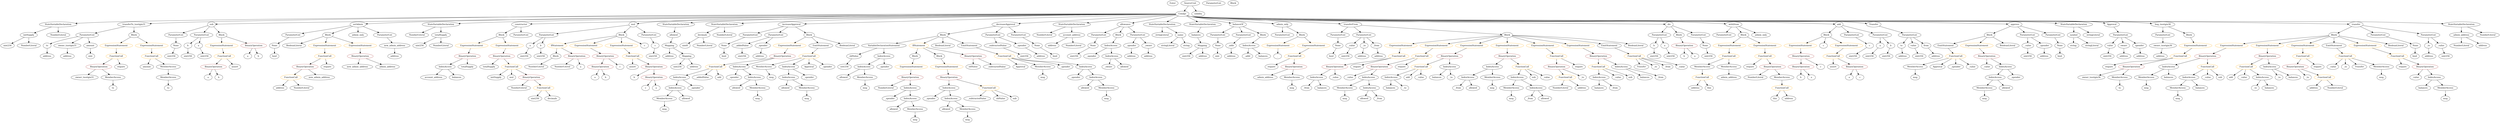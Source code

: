 strict digraph {
	graph [bb="0,0,14282,828"];
	node [label="\N"];
	Enter	[height=0.5,
		pos="6676.6,810",
		width=0.83628];
	IndexAccess_Unnamed_1	[color=black,
		height=0.5,
		label=IndexAccess,
		pos="7143.6,522",
		width=1.6402];
	Identifier__addr	[color=black,
		height=0.5,
		label=_addr,
		pos="7125.6,450",
		width=0.90558];
	IndexAccess_Unnamed_1 -> Identifier__addr	[pos="e,7130,468.1 7139.1,503.7 7137.2,496.32 7135,487.52 7132.9,479.25"];
	Identifier_balances_1	[color=black,
		height=0.5,
		label=balances,
		pos="7218.6,450",
		width=1.1828];
	IndexAccess_Unnamed_1 -> Identifier_balances_1	[pos="e,7201.7,466.75 7161.4,504.41 7170.9,495.5 7182.8,484.37 7193.3,474.58"];
	ElementaryTypeName_bool_1	[color=black,
		height=0.5,
		label=bool,
		pos="7617.6,450",
		width=0.76697];
	VariableDeclaration_decimals	[color=black,
		height=0.5,
		label=decimals,
		pos="4002.6,594",
		width=1.1967];
	ElementaryTypeName_uint8	[color=black,
		height=0.5,
		label=uint8,
		pos="3915.6,522",
		width=0.7947];
	VariableDeclaration_decimals -> ElementaryTypeName_uint8	[pos="e,3932.8,536.83 3983.3,577.46 3971,567.58 3954.9,554.66 3941.5,543.89"];
	NumberLiteral_Unnamed_4	[color=black,
		height=0.5,
		label=NumberLiteral,
		pos="4025.6,522",
		width=1.765];
	VariableDeclaration_decimals -> NumberLiteral_Unnamed_4	[pos="e,4020,540.1 4008.3,575.7 4010.7,568.24 4013.7,559.32 4016.4,550.97"];
	FunctionCall_Unnamed_28	[color=orange,
		height=0.5,
		label=FunctionCall,
		pos="9870.6,450",
		width=1.6125];
	MemberAccess_Unnamed_24	[color=black,
		height=0.5,
		label=MemberAccess,
		pos="9715.6,378",
		width=1.9174];
	FunctionCall_Unnamed_28 -> MemberAccess_Unnamed_24	[pos="e,9749.2,394.16 9838.9,434.67 9816,424.34 9784.8,410.28 9759.6,398.87"];
	MemberAccess_Unnamed_23	[color=black,
		height=0.5,
		label=MemberAccess,
		pos="9871.6,378",
		width=1.9174];
	FunctionCall_Unnamed_28 -> MemberAccess_Unnamed_23	[pos="e,9871.3,396.1 9870.8,431.7 9870.9,424.41 9871.1,415.73 9871.2,407.54"];
	FunctionCall_Unnamed_25	[color=orange,
		height=0.5,
		label=FunctionCall,
		pos="1663.6,306",
		width=1.6125];
	ElementaryTypeName_address_23	[color=black,
		height=0.5,
		label=address,
		pos="1602.6,234",
		width=1.0996];
	FunctionCall_Unnamed_25 -> ElementaryTypeName_address_23	[pos="e,1616.5,250.99 1649.1,288.41 1641.6,279.74 1632.2,268.97 1623.8,259.38"];
	NumberLiteral_Unnamed_14	[color=black,
		height=0.5,
		label=NumberLiteral,
		pos="1723.6,234",
		width=1.765];
	FunctionCall_Unnamed_25 -> NumberLiteral_Unnamed_14	[pos="e,1709.1,251.96 1677.8,288.41 1685,280.08 1693.8,269.8 1701.7,260.49"];
	Parameter_None_8	[color=black,
		height=0.5,
		label=None,
		pos="9733.6,522",
		width=0.85014];
	ElementaryTypeName_uint256_19	[color=black,
		height=0.5,
		label=uint256,
		pos="9755.6,450",
		width=1.0442];
	Parameter_None_8 -> ElementaryTypeName_uint256_19	[pos="e,9750.2,468.28 9738.9,504.05 9741.3,496.6 9744.1,487.64 9746.7,479.22"];
	Parameter_owner_txorigin36	[color=black,
		height=0.5,
		label=owner_txorigin36,
		pos="12381,522",
		width=2.0976];
	ElementaryTypeName_address_26	[color=black,
		height=0.5,
		label=address,
		pos="12365,450",
		width=1.0996];
	Parameter_owner_txorigin36 -> ElementaryTypeName_address_26	[pos="e,12369,468.1 12377,503.7 12375,496.32 12373,487.52 12371,479.25"];
	Identifier_require_2	[color=black,
		height=0.5,
		label=require,
		pos="13799,378",
		width=1.0026];
	Identifier_b_1	[color=black,
		height=0.5,
		label=b,
		pos="3582.6,306",
		width=0.75];
	Parameter_b_2	[color=black,
		height=0.5,
		label=b,
		pos="1071.6,522",
		width=0.75];
	ElementaryTypeName_uint256_21	[color=black,
		height=0.5,
		label=uint256,
		pos="1070.6,450",
		width=1.0442];
	Parameter_b_2 -> ElementaryTypeName_uint256_21	[pos="e,1070.8,468.1 1071.3,503.7 1071.2,496.41 1071.1,487.73 1071,479.54"];
	VariableDeclaration_admin_address	[color=black,
		height=0.5,
		label=admin_address,
		pos="14070,594",
		width=1.862];
	NumberLiteral_Unnamed	[color=black,
		height=0.5,
		label=NumberLiteral,
		pos="14070,522",
		width=1.765];
	VariableDeclaration_admin_address -> NumberLiteral_Unnamed	[pos="e,14070,540.1 14070,575.7 14070,568.41 14070,559.73 14070,551.54"];
	ElementaryTypeName_address	[color=black,
		height=0.5,
		label=address,
		pos="14191,522",
		width=1.0996];
	VariableDeclaration_admin_address -> ElementaryTypeName_address	[pos="e,14167,536.7 14097,577.12 14115,566.79 14138,553.26 14157,542.31"];
	Identifier__from_4	[color=black,
		height=0.5,
		label=_from,
		pos="8346.6,234",
		width=0.93331];
	stringLiteral_Unnamed	[color=black,
		height=0.5,
		label=stringLiteral,
		pos="6664.6,522",
		width=1.5016];
	ParameterList_Unnamed_13	[color=black,
		height=0.5,
		label=ParameterList,
		pos="6261.6,594",
		width=1.7095];
	Parameter_None_4	[color=black,
		height=0.5,
		label=None,
		pos="6221.6,522",
		width=0.85014];
	ParameterList_Unnamed_13 -> Parameter_None_4	[pos="e,6230.9,539.31 6251.9,576.05 6247.3,568.03 6241.7,558.26 6236.6,549.3"];
	BinaryOperation_Unnamed_21	[color=brown,
		height=0.5,
		label=BinaryOperation,
		pos="2053.6,450",
		width=1.9867];
	Identifier_new_admin_address_1	[color=black,
		height=0.5,
		label=new_admin_address,
		pos="2039.6,378",
		width=2.4164];
	BinaryOperation_Unnamed_21 -> Identifier_new_admin_address_1	[pos="e,2043,396.1 2050.1,431.7 2048.7,424.32 2046.9,415.52 2045.2,407.25"];
	Identifier_admin_address_1	[color=black,
		height=0.5,
		label=admin_address,
		pos="2211.6,378",
		width=1.862];
	BinaryOperation_Unnamed_21 -> Identifier_admin_address_1	[pos="e,2177.9,393.92 2087.9,433.81 2111.2,423.47 2142.3,409.68 2167.5,398.52"];
	FunctionCall_Unnamed_17	[color=orange,
		height=0.5,
		label=FunctionCall,
		pos="9310.6,450",
		width=1.6125];
	Identifier_Transfer_1	[color=black,
		height=0.5,
		label=Transfer,
		pos="9341.6,378",
		width=1.1689];
	FunctionCall_Unnamed_17 -> Identifier_Transfer_1	[pos="e,9334,396.1 9318.3,431.7 9321.6,424.07 9325.7,414.92 9329.5,406.4"];
	Identifier__to_7	[color=black,
		height=0.5,
		label=_to,
		pos="9428.6,378",
		width=0.75];
	FunctionCall_Unnamed_17 -> Identifier__to_7	[pos="e,9409.1,390.58 9336.8,433.46 9355.3,422.47 9380.2,407.72 9399.4,396.34"];
	Identifier__from_6	[color=black,
		height=0.5,
		label=_from,
		pos="9507.6,378",
		width=0.93331];
	FunctionCall_Unnamed_17 -> Identifier__from_6	[pos="e,9481.3,389.62 9349.4,436.19 9380.6,425.74 9425.6,410.41 9464.6,396 9466.6,395.25 9468.7,394.47 9470.8,393.67"];
	Identifier__value_9	[color=black,
		height=0.5,
		label=_value,
		pos="9593.6,378",
		width=0.96103];
	FunctionCall_Unnamed_17 -> Identifier__value_9	[pos="e,9567.5,390.15 9354.1,437.66 9361.9,435.71 9370,433.75 9377.6,432 9454.1,414.34 9475.4,418.52 9550.6,396 9552.6,395.4 9554.6,394.76 \
9556.6,394.07"];
	ElementaryTypeName_address_1	[color=black,
		height=0.5,
		label=address,
		pos="5988.6,522",
		width=1.0996];
	BooleanLiteral_Unnamed_5	[color=black,
		height=0.5,
		label=BooleanLiteral,
		pos="1687.6,522",
		width=1.7788];
	ParameterList_Unnamed_25	[color=black,
		height=0.5,
		label=ParameterList,
		pos="9460.6,594",
		width=1.7095];
	Parameter_b_1	[color=black,
		height=0.5,
		label=b,
		pos="9424.6,522",
		width=0.75];
	ParameterList_Unnamed_25 -> Parameter_b_1	[pos="e,9432.9,539.14 9451.7,575.7 9447.6,567.75 9442.7,558.16 9438.1,549.34"];
	Parameter_a_1	[color=black,
		height=0.5,
		label=a,
		pos="9496.6,522",
		width=0.75];
	ParameterList_Unnamed_25 -> Parameter_a_1	[pos="e,9488.3,539.14 9469.5,575.7 9473.6,567.75 9478.5,558.16 9483,549.34"];
	Block_Unnamed_9	[color=black,
		height=0.5,
		label=Block,
		pos="5225.6,450",
		width=0.90558];
	ExpressionStatement_Unnamed_16	[color=orange,
		height=0.5,
		label=ExpressionStatement,
		pos="5224.6,378",
		width=2.458];
	Block_Unnamed_9 -> ExpressionStatement_Unnamed_16	[pos="e,5224.8,396.1 5225.3,431.7 5225.2,424.41 5225.1,415.73 5225,407.54"];
	StateVariableDeclaration_Unnamed_6	[color=black,
		height=0.5,
		label=StateVariableDeclaration,
		pos="330.59,666",
		width=2.8184];
	VariableDeclaration_initSupply	[color=black,
		height=0.5,
		label=initSupply,
		pos="156.59,594",
		width=1.3353];
	StateVariableDeclaration_Unnamed_6 -> VariableDeclaration_initSupply	[pos="e,188.65,607.9 291.11,649.12 263.76,638.11 227.36,623.47 199.33,612.19"];
	NumberLiteral_Unnamed_7	[color=black,
		height=0.5,
		label=NumberLiteral,
		pos="330.59,594",
		width=1.765];
	StateVariableDeclaration_Unnamed_6 -> NumberLiteral_Unnamed_7	[pos="e,330.59,612.1 330.59,647.7 330.59,640.41 330.59,631.73 330.59,623.54"];
	ExpressionStatement_Unnamed_19	[color=orange,
		height=0.5,
		label=ExpressionStatement,
		pos="7309.6,522",
		width=2.458];
	Identifier__	[color=black,
		height=0.5,
		label=_,
		pos="7307.6,450",
		width=0.75];
	ExpressionStatement_Unnamed_19 -> Identifier__	[pos="e,7308.1,468.1 7309.1,503.7 7308.9,496.41 7308.6,487.73 7308.4,479.54"];
	FunctionCall_Unnamed_22	[color=orange,
		height=0.5,
		label=FunctionCall,
		pos="5732.6,450",
		width=1.6125];
	Identifier_Approval_2	[color=black,
		height=0.5,
		label=Approval,
		pos="5845.6,378",
		width=1.266];
	FunctionCall_Unnamed_22 -> Identifier_Approval_2	[pos="e,5821.7,393.77 5757.7,433.46 5773.6,423.57 5794.5,410.62 5812,399.83"];
	MemberAccess_Unnamed_19	[color=black,
		height=0.5,
		label=MemberAccess,
		pos="5978.6,378",
		width=1.9174];
	FunctionCall_Unnamed_22 -> MemberAccess_Unnamed_19	[pos="e,5933.3,391.88 5774.3,437.13 5815,425.55 5877.2,407.86 5922.2,395.03"];
	Identifier__spender_10	[color=black,
		height=0.5,
		label=_spender,
		pos="6110.6,378",
		width=1.2521];
	FunctionCall_Unnamed_22 -> Identifier__spender_10	[pos="e,6077.1,390.48 5775.3,437.42 5783.4,435.45 5791.7,433.55 5799.6,432 5912.8,409.78 5944.1,421.4 6056.6,396 6059.7,395.29 6063,394.48 \
6066.2,393.61"];
	IndexAccess_Unnamed_34	[color=black,
		height=0.5,
		label=IndexAccess,
		pos="6232.6,378",
		width=1.6402];
	FunctionCall_Unnamed_22 -> IndexAccess_Unnamed_34	[pos="e,6189.6,390.75 5774.9,437.24 5783.1,435.27 5791.6,433.41 5799.6,432 5960.2,403.88 6004,423.84 6164.6,396 6169.2,395.2 6173.9,394.27 \
6178.6,393.25"];
	ExpressionStatement_Unnamed_6	[color=orange,
		height=0.5,
		label=ExpressionStatement,
		pos="12771,522",
		width=2.458];
	BinaryOperation_Unnamed_6	[color=brown,
		height=0.5,
		label=BinaryOperation,
		pos="12640,450",
		width=1.9867];
	ExpressionStatement_Unnamed_6 -> BinaryOperation_Unnamed_6	[pos="e,12669,466.67 12740,504.76 12722,495 12698,482.46 12679,471.95"];
	Parameter_None_9	[color=black,
		height=0.5,
		label=None,
		pos="995.59,522",
		width=0.85014];
	ElementaryTypeName_uint256_22	[color=black,
		height=0.5,
		label=uint256,
		pos="977.59,450",
		width=1.0442];
	Parameter_None_9 -> ElementaryTypeName_uint256_22	[pos="e,981.99,468.1 991.14,503.7 989.25,496.32 986.98,487.52 984.86,479.25"];
	BinaryOperation_Unnamed_8	[color=brown,
		height=0.5,
		label=BinaryOperation,
		pos="8849.6,378",
		width=1.9867];
	FunctionCall_Unnamed_11	[color=orange,
		height=0.5,
		label=FunctionCall,
		pos="8993.6,306",
		width=1.6125];
	BinaryOperation_Unnamed_8 -> FunctionCall_Unnamed_11	[pos="e,8963.2,321.77 8881.5,361.46 8902.6,351.24 8930.3,337.77 8952.9,326.78"];
	Identifier__to_4	[color=black,
		height=0.5,
		label=_to,
		pos="9096.6,306",
		width=0.75];
	BinaryOperation_Unnamed_8 -> Identifier__to_4	[pos="e,9075.6,317.77 8901.4,365.2 8954,353.02 9031.6,334.37 9060.6,324 9062.1,323.45 9063.7,322.85 9065.3,322.22"];
	IndexAccess_Unnamed_19	[color=black,
		height=0.5,
		label=IndexAccess,
		pos="11418,306",
		width=1.6402];
	MemberAccess_Unnamed_10	[color=black,
		height=0.5,
		label=MemberAccess,
		pos="11355,234",
		width=1.9174];
	IndexAccess_Unnamed_19 -> MemberAccess_Unnamed_10	[pos="e,11370,251.96 11403,288.41 11395,280.08 11386,269.8 11378,260.49"];
	Identifier_allowed_3	[color=black,
		height=0.5,
		label=allowed,
		pos="11481,234",
		width=1.0858];
	IndexAccess_Unnamed_19 -> Identifier_allowed_3	[pos="e,11466,250.99 11433,288.41 11440,279.74 11450,268.97 11459,259.38"];
	BinaryOperation_Unnamed_10	[color=brown,
		height=0.5,
		label=BinaryOperation,
		pos="7867.6,378",
		width=1.9867];
	Identifier__value_5	[color=black,
		height=0.5,
		label=_value,
		pos="7687.6,306",
		width=0.96103];
	BinaryOperation_Unnamed_10 -> Identifier__value_5	[pos="e,7714.7,317.56 7829.9,362.33 7799.2,350.4 7756.1,333.66 7725.4,321.72"];
	IndexAccess_Unnamed_8	[color=black,
		height=0.5,
		label=IndexAccess,
		pos="7799.6,306",
		width=1.6402];
	BinaryOperation_Unnamed_10 -> IndexAccess_Unnamed_8	[pos="e,7815.9,323.79 7851.1,360.05 7842.9,351.63 7832.9,341.28 7823.8,331.97"];
	Block_Unnamed_3	[color=black,
		height=0.5,
		label=Block,
		pos="13339,594",
		width=0.90558];
	Block_Unnamed_3 -> ExpressionStatement_Unnamed_6	[pos="e,12837,534.26 13307,589.85 13231,582.33 13037,562.3 12876,540 12867,538.78 12857,537.41 12848,536"];
	ExpressionStatement_Unnamed_7	[color=orange,
		height=0.5,
		label=ExpressionStatement,
		pos="12973,522",
		width=2.458];
	Block_Unnamed_3 -> ExpressionStatement_Unnamed_7	[pos="e,13035,535.01 13308,587.15 13251,576.23 13127,552.46 13046,537.12"];
	ExpressionStatement_Unnamed_4	[color=orange,
		height=0.5,
		label=ExpressionStatement,
		pos="13168,522",
		width=2.458];
	Block_Unnamed_3 -> ExpressionStatement_Unnamed_4	[pos="e,13206,538.62 13313,582.52 13287,572.07 13248,555.76 13216,542.85"];
	EmitStatement_Unnamed	[color=black,
		height=0.5,
		label=EmitStatement,
		pos="13339,522",
		width=1.7788];
	Block_Unnamed_3 -> EmitStatement_Unnamed	[pos="e,13339,540.1 13339,575.7 13339,568.41 13339,559.73 13339,551.54"];
	ExpressionStatement_Unnamed_5	[color=orange,
		height=0.5,
		label=ExpressionStatement,
		pos="13510,522",
		width=2.458];
	Block_Unnamed_3 -> ExpressionStatement_Unnamed_5	[pos="e,13471,538.62 13364,582.52 13390,572.07 13430,555.76 13461,542.85"];
	BooleanLiteral_Unnamed	[color=black,
		height=0.5,
		label=BooleanLiteral,
		pos="13681,522",
		width=1.7788];
	Block_Unnamed_3 -> BooleanLiteral_Unnamed	[pos="e,13632,534.28 13369,587.26 13419,577.85 13521,558.34 13607,540 13611,538.96 13616,537.87 13621,536.75"];
	FunctionDefinition_transferTo_txorigin31	[color=black,
		height=0.5,
		label=transferTo_txorigin31,
		pos="760.59,666",
		width=2.5412];
	ParameterList_Unnamed_3	[color=black,
		height=0.5,
		label=ParameterList,
		pos="496.59,594",
		width=1.7095];
	FunctionDefinition_transferTo_txorigin31 -> ParameterList_Unnamed_3	[pos="e,540.85,606.74 707.48,650.92 662.28,638.93 597.57,621.77 551.77,609.63"];
	Block_Unnamed_2	[color=black,
		height=0.5,
		label=Block,
		pos="760.59,594",
		width=0.90558];
	FunctionDefinition_transferTo_txorigin31 -> Block_Unnamed_2	[pos="e,760.59,612.1 760.59,647.7 760.59,640.41 760.59,631.73 760.59,623.54"];
	Parameter_None_3	[color=black,
		height=0.5,
		label=None,
		pos="11789,522",
		width=0.85014];
	ElementaryTypeName_bool_2	[color=black,
		height=0.5,
		label=bool,
		pos="11789,450",
		width=0.76697];
	Parameter_None_3 -> ElementaryTypeName_bool_2	[pos="e,11789,468.1 11789,503.7 11789,496.41 11789,487.73 11789,479.54"];
	ParameterList_Unnamed_2	[color=black,
		height=0.5,
		label=ParameterList,
		pos="6934.6,594",
		width=1.7095];
	Parameter_None	[color=black,
		height=0.5,
		label=None,
		pos="6952.6,522",
		width=0.85014];
	ParameterList_Unnamed_2 -> Parameter_None	[pos="e,6948.2,540.1 6939,575.7 6940.9,568.32 6943.2,559.52 6945.3,551.25"];
	ElementaryTypeName_uint256_14	[color=black,
		height=0.5,
		label=uint256,
		pos="2972.6,450",
		width=1.0442];
	FunctionDefinition_sub	[color=black,
		height=0.5,
		label=sub,
		pos="1209.6,666",
		width=0.75];
	ParameterList_Unnamed_29	[color=black,
		height=0.5,
		label=ParameterList,
		pos="998.59,594",
		width=1.7095];
	FunctionDefinition_sub -> ParameterList_Unnamed_29	[pos="e,1038.1,608.1 1185.8,657.11 1152.8,646.15 1092.3,626.07 1049,611.71"];
	ParameterList_Unnamed_28	[color=black,
		height=0.5,
		label=ParameterList,
		pos="1143.6,594",
		width=1.7095];
	FunctionDefinition_sub -> ParameterList_Unnamed_28	[pos="e,1159.4,611.79 1195.6,650.15 1187.3,641.38 1176.6,630.03 1167.1,619.91"];
	Block_Unnamed_19	[color=black,
		height=0.5,
		label=Block,
		pos="1276.6,594",
		width=0.90558];
	FunctionDefinition_sub -> Block_Unnamed_19	[pos="e,1261.8,610.46 1223.5,650.5 1232.3,641.27 1243.9,629.11 1254.1,618.52"];
	Identifier__to_1	[color=black,
		height=0.5,
		label=_to,
		pos="13088,306",
		width=0.75];
	Identifier__subtractedValue_1	[color=black,
		height=0.5,
		label=_subtractedValue,
		pos="5615.6,162",
		width=2.0976];
	BinaryOperation_Unnamed_14	[color=brown,
		height=0.5,
		label=BinaryOperation,
		pos="11367,450",
		width=1.9867];
	Identifier__value_10	[color=black,
		height=0.5,
		label=_value,
		pos="11367,378",
		width=0.96103];
	BinaryOperation_Unnamed_14 -> Identifier__value_10	[pos="e,11367,396.1 11367,431.7 11367,424.41 11367,415.73 11367,407.54"];
	IndexAccess_Unnamed_18	[color=black,
		height=0.5,
		label=IndexAccess,
		pos="11479,378",
		width=1.6402];
	BinaryOperation_Unnamed_14 -> IndexAccess_Unnamed_18	[pos="e,11454,394.67 11393,432.76 11408,423.18 11428,410.92 11444,400.53"];
	MemberAccess_Unnamed_7	[color=black,
		height=0.5,
		label=MemberAccess,
		pos="7657.6,234",
		width=1.9174];
	Identifier_msg_4	[color=black,
		height=0.5,
		label=msg,
		pos="7657.6,162",
		width=0.75];
	MemberAccess_Unnamed_7 -> Identifier_msg_4	[pos="e,7657.6,180.1 7657.6,215.7 7657.6,208.41 7657.6,199.73 7657.6,191.54"];
	IndexAccess_Unnamed_29	[color=black,
		height=0.5,
		label=IndexAccess,
		pos="4950.6,378",
		width=1.6402];
	Identifier_allowed_8	[color=black,
		height=0.5,
		label=allowed,
		pos="4830.6,306",
		width=1.0858];
	IndexAccess_Unnamed_29 -> Identifier_allowed_8	[pos="e,4853.9,320.6 4924,361.46 4906.2,351.09 4882.6,337.36 4863.6,326.28"];
	MemberAccess_Unnamed_16	[color=black,
		height=0.5,
		label=MemberAccess,
		pos="4956.6,306",
		width=1.9174];
	IndexAccess_Unnamed_29 -> MemberAccess_Unnamed_16	[pos="e,4955.1,324.1 4952.1,359.7 4952.7,352.41 4953.4,343.73 4954.1,335.54"];
	NumberLiteral_Unnamed_1	[color=black,
		height=0.5,
		label=NumberLiteral,
		pos="14219,594",
		width=1.765];
	VariableDeclaration_value_1	[color=black,
		height=0.5,
		label=value,
		pos="12074,522",
		width=0.82242];
	ElementaryTypeName_uint256_7	[color=black,
		height=0.5,
		label=uint256,
		pos="12060,450",
		width=1.0442];
	VariableDeclaration_value_1 -> ElementaryTypeName_uint256_7	[pos="e,12063,468.1 12070,503.7 12069,496.32 12067,487.52 12065,479.25"];
	Identifier_msg	[color=black,
		height=0.5,
		label=msg,
		pos="14046,162",
		width=0.75];
	ElementaryTypeName_string	[color=black,
		height=0.5,
		label=string,
		pos="6767.6,522",
		width=0.864];
	ElementaryTypeName_uint256_20	[color=black,
		height=0.5,
		label=uint256,
		pos="1163.6,450",
		width=1.0442];
	Parameter__value_1	[color=black,
		height=0.5,
		label=_value,
		pos="7724.6,522",
		width=0.96103];
	ElementaryTypeName_uint256_8	[color=black,
		height=0.5,
		label=uint256,
		pos="7700.6,450",
		width=1.0442];
	Parameter__value_1 -> ElementaryTypeName_uint256_8	[pos="e,7706.3,467.79 7718.8,504.05 7716.2,496.4 7713,487.16 7710,478.56"];
	ElementaryTypeName_bool_4	[color=black,
		height=0.5,
		label=bool,
		pos="6026.6,450",
		width=0.76697];
	FunctionCall_Unnamed_8	[color=orange,
		height=0.5,
		label=FunctionCall,
		pos="12875,378",
		width=1.6125];
	Identifier_add	[color=black,
		height=0.5,
		label=add,
		pos="12792,306",
		width=0.75];
	FunctionCall_Unnamed_8 -> Identifier_add	[pos="e,12808,320.79 12855,360.76 12844,351.01 12829,338.51 12817,328.01"];
	Identifier__value_2	[color=black,
		height=0.5,
		label=_value,
		pos="12872,306",
		width=0.96103];
	FunctionCall_Unnamed_8 -> Identifier__value_2	[pos="e,12872,324.1 12874,359.7 12874,352.41 12873,343.73 12873,335.54"];
	IndexAccess_Unnamed_6	[color=black,
		height=0.5,
		label=IndexAccess,
		pos="12984,306",
		width=1.6402];
	FunctionCall_Unnamed_8 -> IndexAccess_Unnamed_6	[pos="e,12959,322.66 12899,361.29 12914,351.65 12933,339.18 12950,328.62"];
	ParameterList_Unnamed_21	[color=black,
		height=0.5,
		label=ParameterList,
		pos="9825.6,594",
		width=1.7095];
	ParameterList_Unnamed_4	[color=black,
		height=0.5,
		label=ParameterList,
		pos="10913,594",
		width=1.7095];
	VariableDeclaration_to	[color=black,
		height=0.5,
		label=to,
		pos="10876,522",
		width=0.75];
	ParameterList_Unnamed_4 -> VariableDeclaration_to	[pos="e,10884,539.31 10904,576.05 10899,568.03 10894,558.26 10889,549.3"];
	VariableDeclaration_value	[color=black,
		height=0.5,
		label=value,
		pos="10951,522",
		width=0.82242];
	ParameterList_Unnamed_4 -> VariableDeclaration_value	[pos="e,10942,539.31 10922,576.05 10926,568.03 10931,558.26 10936,549.3"];
	VariableDeclaration_from	[color=black,
		height=0.5,
		label=from,
		pos="11027,522",
		width=0.7947];
	ParameterList_Unnamed_4 -> VariableDeclaration_from	[pos="e,11007,535.18 10938,577.29 10956,566.54 10979,552.27 10997,541.05"];
	ParameterList_Unnamed_7	[color=black,
		height=0.5,
		label=ParameterList,
		pos="12134,594",
		width=1.7095];
	ParameterList_Unnamed_7 -> VariableDeclaration_value_1	[pos="e,12087,538.36 12119,576.05 12112,567.35 12102,556.59 12094,547.03"];
	VariableDeclaration_owner	[color=black,
		height=0.5,
		label=owner,
		pos="12155,522",
		width=0.93331];
	ParameterList_Unnamed_7 -> VariableDeclaration_owner	[pos="e,12149,540.1 12139,575.7 12141,568.24 12144,559.32 12146,550.97"];
	VariableDeclaration_spender	[color=black,
		height=0.5,
		label=spender,
		pos="12247,522",
		width=1.1135];
	ParameterList_Unnamed_7 -> VariableDeclaration_spender	[pos="e,12224,537.23 12159,577.29 12175,567.16 12197,553.88 12214,543"];
	Block_Unnamed_13	[color=black,
		height=0.5,
		label=Block,
		pos="9937.6,594",
		width=0.90558];
	ExpressionStatement_Unnamed_23	[color=orange,
		height=0.5,
		label=ExpressionStatement,
		pos="9870.6,522",
		width=2.458];
	Block_Unnamed_13 -> ExpressionStatement_Unnamed_23	[pos="e,9887,540.13 9923.1,577.81 9914.8,569.23 9904.4,558.27 9894.9,548.42"];
	ExpressionStatement_Unnamed_22	[color=orange,
		height=0.5,
		label=ExpressionStatement,
		pos="10066,522",
		width=2.458];
	Block_Unnamed_13 -> ExpressionStatement_Unnamed_22	[pos="e,10036,539.18 9960.2,580.65 9978.4,570.68 10004,556.43 10026,544.59"];
	ElementaryTypeName_address_3	[color=black,
		height=0.5,
		label=address,
		pos="7034.6,450",
		width=1.0996];
	ExpressionStatement_Unnamed_15	[color=orange,
		height=0.5,
		label=ExpressionStatement,
		pos="4520.6,522",
		width=2.458];
	BinaryOperation_Unnamed_15	[color=brown,
		height=0.5,
		label=BinaryOperation,
		pos="4475.6,450",
		width=1.9867];
	ExpressionStatement_Unnamed_15 -> BinaryOperation_Unnamed_15	[pos="e,4486.6,468.1 4509.5,503.7 4504.4,495.81 4498.3,486.3 4492.7,477.55"];
	FunctionDefinition_setAdmin	[color=black,
		height=0.5,
		label=setAdmin,
		pos="2046.6,666",
		width=1.2798];
	ParameterList_Unnamed_20	[color=black,
		height=0.5,
		label=ParameterList,
		pos="1677.6,594",
		width=1.7095];
	FunctionDefinition_setAdmin -> ParameterList_Unnamed_20	[pos="e,1728.1,604.58 2005.7,657.24 1941.1,644.98 1815,621.06 1739.3,606.71"];
	Block_Unnamed_12	[color=black,
		height=0.5,
		label=Block,
		pos="1875.6,594",
		width=0.90558];
	FunctionDefinition_setAdmin -> Block_Unnamed_12	[pos="e,1901.3,605.53 2015.6,652.32 1986.4,640.34 1942.4,622.37 1911.6,609.75"];
	ModifierInvocation_admin_only	[color=black,
		height=0.5,
		label=admin_only,
		pos="2046.6,594",
		width=1.5016];
	FunctionDefinition_setAdmin -> ModifierInvocation_admin_only	[pos="e,2046.6,612.1 2046.6,647.7 2046.6,640.41 2046.6,631.73 2046.6,623.54"];
	ParameterList_Unnamed_19	[color=black,
		height=0.5,
		label=ParameterList,
		pos="2197.6,594",
		width=1.7095];
	FunctionDefinition_setAdmin -> ParameterList_Unnamed_19	[pos="e,2165.8,609.73 2075.3,651.67 2098.1,641.14 2130.1,626.3 2155.6,614.44"];
	ElementaryTypeName_address_12	[color=black,
		height=0.5,
		label=address,
		pos="12155,450",
		width=1.0996];
	VariableDeclaration_owner -> ElementaryTypeName_address_12	[pos="e,12155,468.1 12155,503.7 12155,496.41 12155,487.73 12155,479.54"];
	VariableDeclaration_allowed	[color=black,
		height=0.5,
		label=allowed,
		pos="3839.6,594",
		width=1.0858];
	Mapping_Unnamed_1	[color=black,
		height=0.5,
		label=Mapping,
		pos="3825.6,522",
		width=1.2105];
	VariableDeclaration_allowed -> Mapping_Unnamed_1	[pos="e,3829,540.1 3836.1,575.7 3834.7,568.32 3832.9,559.52 3831.2,551.25"];
	Identifier__value	[color=black,
		height=0.5,
		label=_value,
		pos="13869,306",
		width=0.96103];
	FunctionCall_Unnamed_10	[color=orange,
		height=0.5,
		label=FunctionCall,
		pos="8849.6,450",
		width=1.6125];
	FunctionCall_Unnamed_10 -> BinaryOperation_Unnamed_8	[pos="e,8849.6,396.1 8849.6,431.7 8849.6,424.41 8849.6,415.73 8849.6,407.54"];
	Identifier_require_3	[color=black,
		height=0.5,
		label=require,
		pos="8975.6,378",
		width=1.0026];
	FunctionCall_Unnamed_10 -> Identifier_require_3	[pos="e,8952.1,392.04 8876.9,433.81 8896.1,423.15 8921.9,408.83 8942.3,397.5"];
	BinaryOperation_Unnamed_7	[color=brown,
		height=0.5,
		label=BinaryOperation,
		pos="12973,450",
		width=1.9867];
	ExpressionStatement_Unnamed_7 -> BinaryOperation_Unnamed_7	[pos="e,12973,468.1 12973,503.7 12973,496.41 12973,487.73 12973,479.54"];
	FunctionCall_Unnamed_15	[color=orange,
		height=0.5,
		label=FunctionCall,
		pos="8119.6,378",
		width=1.6125];
	IndexAccess_Unnamed_13	[color=black,
		height=0.5,
		label=IndexAccess,
		pos="7935.6,306",
		width=1.6402];
	FunctionCall_Unnamed_15 -> IndexAccess_Unnamed_13	[pos="e,7971.6,320.69 8084.1,363.5 8055,352.44 8013.6,336.69 7981.9,324.63"];
	Identifier_add_1	[color=black,
		height=0.5,
		label=add,
		pos="8039.6,306",
		width=0.75];
	FunctionCall_Unnamed_15 -> Identifier_add_1	[pos="e,8055.6,321.02 8101,360.76 8090.1,351.17 8076.1,338.91 8064.2,328.52"];
	Identifier__value_7	[color=black,
		height=0.5,
		label=_value,
		pos="8119.6,306",
		width=0.96103];
	FunctionCall_Unnamed_15 -> Identifier__value_7	[pos="e,8119.6,324.1 8119.6,359.7 8119.6,352.41 8119.6,343.73 8119.6,335.54"];
	Parameter_to	[color=black,
		height=0.5,
		label=to,
		pos="265.59,522",
		width=0.75];
	ElementaryTypeName_address_4	[color=black,
		height=0.5,
		label=address,
		pos="265.59,450",
		width=1.0996];
	Parameter_to -> ElementaryTypeName_address_4	[pos="e,265.59,468.1 265.59,503.7 265.59,496.41 265.59,487.73 265.59,479.54"];
	Identifier_c_1	[color=black,
		height=0.5,
		label=c,
		pos="3638.6,234",
		width=0.75];
	ElementaryTypeName_uint_1	[color=black,
		height=0.5,
		label=uint,
		pos="518.59,450",
		width=0.75];
	ElementaryTypeName_uint256_2	[color=black,
		height=0.5,
		label=uint256,
		pos="2389.6,522",
		width=1.0442];
	StateVariableDeclaration_Unnamed_7	[color=black,
		height=0.5,
		label=StateVariableDeclaration,
		pos="2508.6,666",
		width=2.8184];
	NumberLiteral_Unnamed_9	[color=black,
		height=0.5,
		label=NumberLiteral,
		pos="2373.6,594",
		width=1.765];
	StateVariableDeclaration_Unnamed_7 -> NumberLiteral_Unnamed_9	[pos="e,2403.2,610.35 2476.9,648.59 2458,638.75 2433.7,626.14 2413.4,615.63"];
	VariableDeclaration_totalSupply	[color=black,
		height=0.5,
		label=totalSupply,
		pos="2508.6,594",
		width=1.4739];
	StateVariableDeclaration_Unnamed_7 -> VariableDeclaration_totalSupply	[pos="e,2508.6,612.1 2508.6,647.7 2508.6,640.41 2508.6,631.73 2508.6,623.54"];
	VariableDeclarationStatement_Unnamed	[color=black,
		height=0.5,
		label=VariableDeclarationStatement,
		pos="5038.6,522",
		width=3.3174];
	VariableDeclaration_oldValue	[color=black,
		height=0.5,
		label=oldValue,
		pos="4875.6,450",
		width=1.2105];
	VariableDeclarationStatement_Unnamed -> VariableDeclaration_oldValue	[pos="e,4905.2,463.7 5000.4,504.59 4974.9,493.66 4941.6,479.33 4915.7,468.24"];
	IndexAccess_Unnamed_28	[color=black,
		height=0.5,
		label=IndexAccess,
		pos="5038.6,450",
		width=1.6402];
	VariableDeclarationStatement_Unnamed -> IndexAccess_Unnamed_28	[pos="e,5038.6,468.1 5038.6,503.7 5038.6,496.41 5038.6,487.73 5038.6,479.54"];
	ExpressionStatement_Unnamed_9	[color=orange,
		height=0.5,
		label=ExpressionStatement,
		pos="8023.6,522",
		width=2.458];
	FunctionCall_Unnamed_12	[color=orange,
		height=0.5,
		label=FunctionCall,
		pos="8008.6,450",
		width=1.6125];
	ExpressionStatement_Unnamed_9 -> FunctionCall_Unnamed_12	[pos="e,8012.3,468.1 8019.9,503.7 8018.3,496.32 8016.4,487.52 8014.6,479.25"];
	ElementaryTypeName_bool	[color=black,
		height=0.5,
		label=bool,
		pos="13791,450",
		width=0.76697];
	ParameterList_Unnamed_3 -> Parameter_to	[pos="e,286.65,533.7 448.57,582.44 408.65,573.07 350.64,558.09 301.59,540 300.05,539.43 298.49,538.82 296.92,538.19"];
	Parameter_owner_txorigin31	[color=black,
		height=0.5,
		label=owner_txorigin31,
		pos="386.59,522",
		width=2.0976];
	ParameterList_Unnamed_3 -> Parameter_owner_txorigin31	[pos="e,412.22,539.31 471.63,577.12 456.93,567.76 438.11,555.78 421.9,545.47"];
	Parameter_amount	[color=black,
		height=0.5,
		label=amount,
		pos="518.59,522",
		width=1.0581];
	ParameterList_Unnamed_3 -> Parameter_amount	[pos="e,513.22,540.1 502.03,575.7 504.37,568.24 507.18,559.32 509.8,550.97"];
	FunctionCall_Unnamed_2	[color=orange,
		height=0.5,
		label=FunctionCall,
		pos="663.59,450",
		width=1.6125];
	BinaryOperation_Unnamed_3	[color=brown,
		height=0.5,
		label=BinaryOperation,
		pos="563.59,378",
		width=1.9867];
	FunctionCall_Unnamed_2 -> BinaryOperation_Unnamed_3	[pos="e,586.89,395.31 640.9,433.12 627.66,423.85 610.74,412.01 596.11,401.76"];
	Identifier_require	[color=black,
		height=0.5,
		label=require,
		pos="689.59,378",
		width=1.0026];
	FunctionCall_Unnamed_2 -> Identifier_require	[pos="e,683.24,396.1 670.02,431.7 672.82,424.15 676.18,415.12 679.31,406.68"];
	Identifier_a_2	[color=black,
		height=0.5,
		label=a,
		pos="3710.6,234",
		width=0.75];
	IndexAccess_Unnamed_4	[color=black,
		height=0.5,
		label=IndexAccess,
		pos="12528,306",
		width=1.6402];
	MemberAccess_Unnamed_5	[color=black,
		height=0.5,
		label=MemberAccess,
		pos="12463,234",
		width=1.9174];
	IndexAccess_Unnamed_4 -> MemberAccess_Unnamed_5	[pos="e,12478,251.96 12512,288.41 12504,279.99 12495,269.58 12486,260.2"];
	Identifier_balances_4	[color=black,
		height=0.5,
		label=balances,
		pos="12593,234",
		width=1.1828];
	IndexAccess_Unnamed_4 -> Identifier_balances_4	[pos="e,12578,250.99 12543,288.41 12551,279.74 12561,268.97 12570,259.38"];
	ParameterList_Unnamed_29 -> Parameter_None_9	[pos="e,996.32,540.1 997.85,575.7 997.54,568.41 997.16,559.73 996.81,551.54"];
	FunctionDefinition_constructor	[color=black,
		height=0.5,
		label=constructor,
		pos="2961.6,666",
		width=1.4877];
	Block_Unnamed	[color=black,
		height=0.5,
		label=Block,
		pos="2849.6,594",
		width=0.90558];
	FunctionDefinition_constructor -> Block_Unnamed	[pos="e,2870.7,608.21 2937,649.64 2920.3,639.18 2898,625.26 2880.1,614.09"];
	ParameterList_Unnamed	[color=black,
		height=0.5,
		label=ParameterList,
		pos="2961.6,594",
		width=1.7095];
	FunctionDefinition_constructor -> ParameterList_Unnamed	[pos="e,2961.6,612.1 2961.6,647.7 2961.6,640.41 2961.6,631.73 2961.6,623.54"];
	Identifier__spender	[color=black,
		height=0.5,
		label=_spender,
		pos="11540,306",
		width=1.2521];
	Block_Unnamed_10	[color=black,
		height=0.5,
		label=Block,
		pos="5364.6,450",
		width=0.90558];
	ExpressionStatement_Unnamed_17	[color=orange,
		height=0.5,
		label=ExpressionStatement,
		pos="5419.6,378",
		width=2.458];
	Block_Unnamed_10 -> ExpressionStatement_Unnamed_17	[pos="e,5406.4,395.8 5377.1,433.12 5383.6,424.77 5391.8,414.32 5399.3,404.84"];
	FunctionCall_Unnamed_19	[color=orange,
		height=0.5,
		label=FunctionCall,
		pos="4059.6,378",
		width=1.6125];
	IndexAccess_Unnamed_24	[color=black,
		height=0.5,
		label=IndexAccess,
		pos="3848.6,306",
		width=1.6402];
	FunctionCall_Unnamed_19 -> IndexAccess_Unnamed_24	[pos="e,3887.4,319.88 4020.9,364.16 3986.3,352.7 3935.6,335.86 3898.1,323.42"];
	Identifier__addedValue	[color=black,
		height=0.5,
		label=_addedValue,
		pos="3985.6,306",
		width=1.6541];
	FunctionCall_Unnamed_19 -> Identifier__addedValue	[pos="e,4003,323.47 4042.1,360.41 4032.8,351.69 4021.4,340.85 4011.2,331.21"];
	Identifier_add_2	[color=black,
		height=0.5,
		label=add,
		pos="4090.6,306",
		width=0.75];
	FunctionCall_Unnamed_19 -> Identifier_add_2	[pos="e,4083.2,323.62 4067.3,359.7 4070.7,351.95 4074.8,342.64 4078.6,334.02"];
	VariableDeclaration_symbol	[color=black,
		height=0.5,
		label=symbol,
		pos="11869,594",
		width=1.0581];
	ElementaryTypeName_string_1	[color=black,
		height=0.5,
		label=string,
		pos="11869,522",
		width=0.864];
	VariableDeclaration_symbol -> ElementaryTypeName_string_1	[pos="e,11869,540.1 11869,575.7 11869,568.41 11869,559.73 11869,551.54"];
	stringLiteral_Unnamed_2	[color=black,
		height=0.5,
		label=stringLiteral,
		pos="11972,522",
		width=1.5016];
	VariableDeclaration_symbol -> stringLiteral_Unnamed_2	[pos="e,11949,538.61 11889,578.83 11904,569.08 11923,555.94 11939,544.85"];
	FunctionCall_Unnamed_27	[color=orange,
		height=0.5,
		label=FunctionCall,
		pos="10171,234",
		width=1.6125];
	Identifier_this	[color=black,
		height=0.5,
		label=this,
		pos="10128,162",
		width=0.75];
	FunctionCall_Unnamed_27 -> Identifier_this	[pos="e,10137,178.83 10160,216.05 10155,207.82 10149,197.76 10143,188.61"];
	ElementaryTypeName_address_24	[color=black,
		height=0.5,
		label=address,
		pos="10213,162",
		width=1.0996];
	FunctionCall_Unnamed_27 -> ElementaryTypeName_address_24	[pos="e,10203,179.79 10181,216.05 10186,208.06 10191,198.33 10197,189.4"];
	Parameter__addedValue	[color=black,
		height=0.5,
		label=_addedValue,
		pos="4245.6,522",
		width=1.6541];
	ElementaryTypeName_uint256_11	[color=black,
		height=0.5,
		label=uint256,
		pos="4245.6,450",
		width=1.0442];
	Parameter__addedValue -> ElementaryTypeName_uint256_11	[pos="e,4245.6,468.1 4245.6,503.7 4245.6,496.41 4245.6,487.73 4245.6,479.54"];
	ExpressionStatement_Unnamed_23 -> FunctionCall_Unnamed_28	[pos="e,9870.6,468.1 9870.6,503.7 9870.6,496.41 9870.6,487.73 9870.6,479.54"];
	Identifier_msg_12	[color=black,
		height=0.5,
		label=msg,
		pos="4615.6,162",
		width=0.75];
	IndexAccess_Unnamed_32	[color=black,
		height=0.5,
		label=IndexAccess,
		pos="5441.6,234",
		width=1.6402];
	Identifier__spender_9	[color=black,
		height=0.5,
		label=_spender,
		pos="5340.6,162",
		width=1.2521];
	IndexAccess_Unnamed_32 -> Identifier__spender_9	[pos="e,5362.4,178.1 5418.7,217.12 5404.7,207.43 5386.7,194.92 5371.4,184.37"];
	IndexAccess_Unnamed_33	[color=black,
		height=0.5,
		label=IndexAccess,
		pos="5462.6,162",
		width=1.6402];
	IndexAccess_Unnamed_32 -> IndexAccess_Unnamed_33	[pos="e,5457.5,180.1 5446.8,215.7 5449,208.24 5451.7,199.32 5454.2,190.97"];
	FunctionCall_Unnamed_29	[color=orange,
		height=0.5,
		label=FunctionCall,
		pos="9715.6,306",
		width=1.6125];
	MemberAccess_Unnamed_24 -> FunctionCall_Unnamed_29	[pos="e,9715.6,324.1 9715.6,359.7 9715.6,352.41 9715.6,343.73 9715.6,335.54"];
	EmitStatement_Unnamed_3	[color=black,
		height=0.5,
		label=EmitStatement,
		pos="4691.6,522",
		width=1.7788];
	FunctionCall_Unnamed_20	[color=orange,
		height=0.5,
		label=FunctionCall,
		pos="4625.6,450",
		width=1.6125];
	EmitStatement_Unnamed_3 -> FunctionCall_Unnamed_20	[pos="e,4641.1,467.47 4675.9,504.41 4667.9,495.87 4657.9,485.28 4649,475.79"];
	MemberAccess_Unnamed_14	[color=black,
		height=0.5,
		label=MemberAccess,
		pos="4356.6,378",
		width=1.9174];
	Identifier_msg_11	[color=black,
		height=0.5,
		label=msg,
		pos="4406.6,306",
		width=0.75];
	MemberAccess_Unnamed_14 -> Identifier_msg_11	[pos="e,4395.3,322.83 4368.7,360.05 4374.7,351.65 4382.1,341.32 4388.7,332.02"];
	Identifier_a_1	[color=black,
		height=0.5,
		label=a,
		pos="3356.6,306",
		width=0.75];
	Identifier_allowed	[color=black,
		height=0.5,
		label=allowed,
		pos="7772.6,162",
		width=1.0858];
	ParameterList_Unnamed_22	[color=black,
		height=0.5,
		label=ParameterList,
		pos="6909.6,810",
		width=1.7095];
	Identifier__from	[color=black,
		height=0.5,
		label=_from,
		pos="7429.6,234",
		width=0.93331];
	Identifier_balances_2	[color=black,
		height=0.5,
		label=balances,
		pos="13916,234",
		width=1.1828];
	FunctionCall_Unnamed_21	[color=orange,
		height=0.5,
		label=FunctionCall,
		pos="5684.6,234",
		width=1.6125];
	FunctionCall_Unnamed_21 -> Identifier__subtractedValue_1	[pos="e,5632.3,179.96 5668.2,216.41 5659.9,207.91 5649.5,197.37 5640.1,187.91"];
	Identifier_oldValue_1	[color=black,
		height=0.5,
		label=oldValue,
		pos="5752.6,162",
		width=1.2105];
	FunctionCall_Unnamed_21 -> Identifier_oldValue_1	[pos="e,5737.1,178.99 5700.7,216.41 5709.2,207.66 5719.8,196.75 5729.2,187.08"];
	Identifier_sub_3	[color=black,
		height=0.5,
		label=sub,
		pos="5841.6,162",
		width=0.75];
	FunctionCall_Unnamed_21 -> Identifier_sub_3	[pos="e,5819.9,173.35 5717.6,218.85 5742,208.32 5775.9,193.49 5805.6,180 5806.9,179.4 5808.2,178.79 5809.6,178.17"];
	ExpressionStatement_Unnamed_1	[color=orange,
		height=0.5,
		label=ExpressionStatement,
		pos="2678.6,522",
		width=2.458];
	Block_Unnamed -> ExpressionStatement_Unnamed_1	[pos="e,2716.7,538.62 2824,582.52 2798.5,572.07 2758.6,555.76 2727.1,542.85"];
	ExpressionStatement_Unnamed	[color=orange,
		height=0.5,
		label=ExpressionStatement,
		pos="2873.6,522",
		width=2.458];
	Block_Unnamed -> ExpressionStatement_Unnamed	[pos="e,2867.7,540.28 2855.4,576.05 2858,568.52 2861.1,559.44 2864,550.94"];
	Parameter__subtractedValue	[color=black,
		height=0.5,
		label=_subtractedValue,
		pos="5667.6,522",
		width=2.0976];
	ElementaryTypeName_uint256_12	[color=black,
		height=0.5,
		label=uint256,
		pos="5846.6,450",
		width=1.0442];
	Parameter__subtractedValue -> ElementaryTypeName_uint256_12	[pos="e,5818.1,462.15 5705.6,506.15 5735.5,494.43 5777.2,478.13 5807.5,466.29"];
	NumberLiteral_Unnamed_17	[color=black,
		height=0.5,
		label=NumberLiteral,
		pos="3021.6,378",
		width=1.765];
	FunctionDefinition_mul	[color=black,
		height=0.5,
		label=mul,
		pos="3603.6,666",
		width=0.75];
	ParameterList_Unnamed_23	[color=black,
		height=0.5,
		label=ParameterList,
		pos="3102.6,594",
		width=1.7095];
	FunctionDefinition_mul -> ParameterList_Unnamed_23	[pos="e,3157.1,602.62 3577,661.29 3500.7,650.63 3279.5,619.72 3168.2,604.17"];
	Block_Unnamed_15	[color=black,
		height=0.5,
		label=Block,
		pos="3531.6,594",
		width=0.90558];
	FunctionDefinition_mul -> Block_Unnamed_15	[pos="e,3547.2,610.21 3588.7,650.5 3579,641.11 3566.3,628.7 3555.2,617.99"];
	ParameterList_Unnamed_24	[color=black,
		height=0.5,
		label=ParameterList,
		pos="3689.6,594",
		width=1.7095];
	FunctionDefinition_mul -> ParameterList_Unnamed_24	[pos="e,3669.4,611.41 3620.2,651.5 3631.6,642.21 3647.1,629.61 3660.5,618.66"];
	ElementaryTypeName_address_13	[color=black,
		height=0.5,
		label=address,
		pos="12252,450",
		width=1.0996];
	Identifier_allowed_11	[color=black,
		height=0.5,
		label=allowed,
		pos="6230.6,234",
		width=1.0858];
	IndexAccess_Unnamed_14	[color=black,
		height=0.5,
		label=IndexAccess,
		pos="8552.6,378",
		width=1.6402];
	IndexAccess_Unnamed_15	[color=black,
		height=0.5,
		label=IndexAccess,
		pos="8406.6,306",
		width=1.6402];
	IndexAccess_Unnamed_14 -> IndexAccess_Unnamed_15	[pos="e,8437.4,321.78 8522,362.33 8500.4,351.95 8471.1,337.94 8447.5,326.61"];
	MemberAccess_Unnamed_8	[color=black,
		height=0.5,
		label=MemberAccess,
		pos="8552.6,306",
		width=1.9174];
	IndexAccess_Unnamed_14 -> MemberAccess_Unnamed_8	[pos="e,8552.6,324.1 8552.6,359.7 8552.6,352.41 8552.6,343.73 8552.6,335.54"];
	ElementaryTypeName_address_21	[color=black,
		height=0.5,
		label=address,
		pos="5941.6,450",
		width=1.0996];
	Identifier_balances_9	[color=black,
		height=0.5,
		label=balances,
		pos="9196.6,234",
		width=1.1828];
	Identifier_a_4	[color=black,
		height=0.5,
		label=a,
		pos="1180.6,306",
		width=0.75];
	Parameter__addr	[color=black,
		height=0.5,
		label=_addr,
		pos="7033.6,522",
		width=0.90558];
	Parameter__addr -> ElementaryTypeName_address_3	[pos="e,7034.3,468.1 7033.8,503.7 7033.9,496.41 7034.1,487.73 7034.2,479.54"];
	StateVariableDeclaration_Unnamed_8	[color=black,
		height=0.5,
		label=StateVariableDeclaration,
		pos="3868.6,666",
		width=2.8184];
	StateVariableDeclaration_Unnamed_8 -> VariableDeclaration_allowed	[pos="e,3846.7,612.1 3861.4,647.7 3858.3,640.15 3854.6,631.12 3851.1,622.68"];
	EmitStatement_Unnamed_2	[color=black,
		height=0.5,
		label=EmitStatement,
		pos="11138,522",
		width=1.7788];
	FunctionCall_Unnamed_18	[color=orange,
		height=0.5,
		label=FunctionCall,
		pos="11182,450",
		width=1.6125];
	EmitStatement_Unnamed_2 -> FunctionCall_Unnamed_18	[pos="e,11171,467.79 11148,504.05 11153,496.06 11159,486.33 11165,477.4"];
	BinaryOperation_Unnamed_4	[color=brown,
		height=0.5,
		label=BinaryOperation,
		pos="13165,378",
		width=1.9867];
	Identifier__to	[color=black,
		height=0.5,
		label=_to,
		pos="13264,306",
		width=0.75];
	BinaryOperation_Unnamed_4 -> Identifier__to	[pos="e,13245,319.81 13188,360.59 13202,350.38 13221,337.2 13236,326.46"];
	FunctionCall_Unnamed_5	[color=orange,
		height=0.5,
		label=FunctionCall,
		pos="13367,306",
		width=1.6125];
	BinaryOperation_Unnamed_4 -> FunctionCall_Unnamed_5	[pos="e,13329,320.08 13205,362.83 13238,351.55 13284,335.73 13318,323.8"];
	IfStatement_Unnamed_1	[color=orange,
		height=0.5,
		label=IfStatement,
		pos="3176.6,522",
		width=1.4739];
	Block_Unnamed_16	[color=black,
		height=0.5,
		label=Block,
		pos="3153.6,450",
		width=0.90558];
	IfStatement_Unnamed_1 -> Block_Unnamed_16	[pos="e,3159.2,468.1 3170.9,503.7 3168.5,496.24 3165.5,487.32 3162.8,478.97"];
	BinaryOperation_Unnamed_23	[color=brown,
		height=0.5,
		label=BinaryOperation,
		pos="3275.6,450",
		width=1.9867];
	IfStatement_Unnamed_1 -> BinaryOperation_Unnamed_23	[pos="e,3252.3,467.47 3198.6,505.46 3211.6,496.21 3228.5,484.3 3243.1,473.98"];
	Identifier_balances_11	[color=black,
		height=0.5,
		label=balances,
		pos="7931.6,234",
		width=1.1828];
	IndexAccess_Unnamed_13 -> Identifier_balances_11	[pos="e,7932.6,252.1 7934.6,287.7 7934.2,280.41 7933.7,271.73 7933.2,263.54"];
	Identifier__to_6	[color=black,
		height=0.5,
		label=_to,
		pos="8019.6,234",
		width=0.75];
	IndexAccess_Unnamed_13 -> Identifier__to_6	[pos="e,8003.3,248.56 7955.1,288.76 7966.9,278.95 7982,266.34 7994.6,255.8"];
	Identifier_msg_13	[color=black,
		height=0.5,
		label=msg,
		pos="4956.6,234",
		width=0.75];
	NumberLiteral_Unnamed_13	[color=black,
		height=0.5,
		label=NumberLiteral,
		pos="5077.6,234",
		width=1.765];
	BinaryOperation_Unnamed_25	[color=brown,
		height=0.5,
		label=BinaryOperation,
		pos="3392.6,378",
		width=1.9867];
	BinaryOperation_Unnamed_25 -> Identifier_a_1	[pos="e,3364.9,323.14 3383.7,359.7 3379.6,351.75 3374.7,342.16 3370.1,333.34"];
	Identifier_b	[color=black,
		height=0.5,
		label=b,
		pos="3428.6,306",
		width=0.75];
	BinaryOperation_Unnamed_25 -> Identifier_b	[pos="e,3420.3,323.14 3401.5,359.7 3405.6,351.75 3410.5,342.16 3415,333.34"];
	ElementaryTypeName_uint256_5	[color=black,
		height=0.5,
		label=uint256,
		pos="13971,450",
		width=1.0442];
	ElementaryTypeName_bool_3	[color=black,
		height=0.5,
		label=bool,
		pos="4137.6,450",
		width=0.76697];
	NumberLiteral_Unnamed_2	[color=black,
		height=0.5,
		label=NumberLiteral,
		pos="6109.6,522",
		width=1.765];
	Identifier_account_address	[color=black,
		height=0.5,
		label=account_address,
		pos="2430.6,306",
		width=2.056];
	Parameter__value_2	[color=black,
		height=0.5,
		label=_value,
		pos="11597,522",
		width=0.96103];
	ElementaryTypeName_uint256_9	[color=black,
		height=0.5,
		label=uint256,
		pos="11597,450",
		width=1.0442];
	Parameter__value_2 -> ElementaryTypeName_uint256_9	[pos="e,11597,468.1 11597,503.7 11597,496.41 11597,487.73 11597,479.54"];
	Parameter_None_7	[color=black,
		height=0.5,
		label=None,
		pos="1574.6,522",
		width=0.85014];
	ElementaryTypeName_bool_5	[color=black,
		height=0.5,
		label=bool,
		pos="1574.6,450",
		width=0.76697];
	Parameter_None_7 -> ElementaryTypeName_bool_5	[pos="e,1574.6,468.1 1574.6,503.7 1574.6,496.41 1574.6,487.73 1574.6,479.54"];
	IndexAccess_Unnamed_7	[color=black,
		height=0.5,
		label=IndexAccess,
		pos="7488.6,306",
		width=1.6402];
	IndexAccess_Unnamed_7 -> Identifier__from	[pos="e,7442.9,250.83 7474.3,288.05 7467.1,279.47 7458.2,268.89 7450.2,259.44"];
	Identifier_balances_7	[color=black,
		height=0.5,
		label=balances,
		pos="7523.6,234",
		width=1.1828];
	IndexAccess_Unnamed_7 -> Identifier_balances_7	[pos="e,7515,252.1 7497.2,287.7 7501.1,280.07 7505.6,270.92 7509.9,262.4"];
	Identifier__from_3	[color=black,
		height=0.5,
		label=_from,
		pos="9290.6,234",
		width=0.93331];
	IndexAccess_Unnamed_27	[color=black,
		height=0.5,
		label=IndexAccess,
		pos="4510.6,306",
		width=1.6402];
	Identifier_allowed_7	[color=black,
		height=0.5,
		label=allowed,
		pos="4489.6,234",
		width=1.0858];
	IndexAccess_Unnamed_27 -> Identifier_allowed_7	[pos="e,4494.7,252.1 4505.4,287.7 4503.2,280.24 4500.5,271.32 4498,262.97"];
	MemberAccess_Unnamed_15	[color=black,
		height=0.5,
		label=MemberAccess,
		pos="4615.6,234",
		width=1.9174];
	IndexAccess_Unnamed_27 -> MemberAccess_Unnamed_15	[pos="e,4591.1,251.31 4534.4,289.12 4548.4,279.76 4566.4,267.78 4581.9,257.47"];
	Identifier_allowed_10	[color=black,
		height=0.5,
		label=allowed,
		pos="5432.6,90",
		width=1.0858];
	NumberLiteral_Unnamed_5	[color=black,
		height=0.5,
		label=NumberLiteral,
		pos="4127.6,594",
		width=1.765];
	ElementaryTypeName_address_7	[color=black,
		height=0.5,
		label=address,
		pos="10876,450",
		width=1.0996];
	VariableDeclaration_to -> ElementaryTypeName_address_7	[pos="e,10876,468.1 10876,503.7 10876,496.41 10876,487.73 10876,479.54"];
	Parameter__spender_3	[color=black,
		height=0.5,
		label=_spender,
		pos="5806.6,522",
		width=1.2521];
	Parameter__spender_3 -> ElementaryTypeName_address_21	[pos="e,5916.3,464.09 5833.3,507.17 5854.2,496.32 5883.5,481.12 5906.4,469.27"];
	BinaryOperation_Unnamed	[color=brown,
		height=0.5,
		label=BinaryOperation,
		pos="2845.6,450",
		width=1.9867];
	Identifier_totalSupply	[color=black,
		height=0.5,
		label=totalSupply,
		pos="2752.6,378",
		width=1.4739];
	BinaryOperation_Unnamed -> Identifier_totalSupply	[pos="e,2773.5,394.75 2823.6,432.41 2811.2,423.15 2795.7,411.48 2782.4,401.41"];
	FunctionCall_Unnamed	[color=orange,
		height=0.5,
		label=FunctionCall,
		pos="2881.6,378",
		width=1.6125];
	BinaryOperation_Unnamed -> FunctionCall_Unnamed	[pos="e,2872.8,396.1 2854.5,431.7 2858.5,423.98 2863.2,414.71 2867.6,406.11"];
	FunctionCall_Unnamed_31	[color=orange,
		height=0.5,
		label=FunctionCall,
		pos="12481,450",
		width=1.6125];
	Identifier_require_9	[color=black,
		height=0.5,
		label=require,
		pos="12065,378",
		width=1.0026];
	FunctionCall_Unnamed_31 -> Identifier_require_9	[pos="e,12091,390.34 12438,437.37 12430,435.38 12422,433.49 12414,432 12280,407.22 12242,428.28 12110,396 12107,395.4 12105,394.71 12102,\
393.96"];
	BinaryOperation_Unnamed_29	[color=brown,
		height=0.5,
		label=BinaryOperation,
		pos="12191,378",
		width=1.9867];
	FunctionCall_Unnamed_31 -> BinaryOperation_Unnamed_29	[pos="e,12242,390.88 12437,437.84 12429,435.87 12421,433.86 12414,432 12359,418.65 12297,403.98 12253,393.47"];
	Parameter_a	[color=black,
		height=0.5,
		label=a,
		pos="3006.6,522",
		width=0.75];
	Parameter_a -> ElementaryTypeName_uint256_14	[pos="e,2980.8,467.96 2998.5,504.41 2994.7,496.59 2990.1,487.06 2985.8,478.23"];
	Identifier_owner_txorigin31	[color=black,
		height=0.5,
		label=owner_txorigin31,
		pos="482.59,306",
		width=2.0976];
	Identifier_msg_16	[color=black,
		height=0.5,
		label=msg,
		pos="5978.6,306",
		width=0.75];
	MemberAccess_Unnamed_19 -> Identifier_msg_16	[pos="e,5978.6,324.1 5978.6,359.7 5978.6,352.41 5978.6,343.73 5978.6,335.54"];
	StateVariableDeclaration_Unnamed_5	[color=black,
		height=0.5,
		label=StateVariableDeclaration,
		pos="4127.6,666",
		width=2.8184];
	StateVariableDeclaration_Unnamed_5 -> VariableDeclaration_decimals	[pos="e,4027.4,608.88 4098,648.41 4079.7,638.2 4056.3,625.06 4037.2,614.37"];
	StateVariableDeclaration_Unnamed_5 -> NumberLiteral_Unnamed_5	[pos="e,4127.6,612.1 4127.6,647.7 4127.6,640.41 4127.6,631.73 4127.6,623.54"];
	Identifier_a_7	[color=black,
		height=0.5,
		label=a,
		pos="10566,306",
		width=0.75];
	Identifier_assert	[color=black,
		height=0.5,
		label=assert,
		pos="3586.6,378",
		width=0.89172];
	Identifier_msg_7	[color=black,
		height=0.5,
		label=msg,
		pos="11355,162",
		width=0.75];
	Identifier__value_3	[color=black,
		height=0.5,
		label=_value,
		pos="13380,378",
		width=0.96103];
	Parameter_None_6	[color=black,
		height=0.5,
		label=None,
		pos="5900.6,522",
		width=0.85014];
	Parameter_None_6 -> ElementaryTypeName_bool_4	[pos="e,6006,462.41 5922.3,508.97 5942.6,497.64 5973.3,480.58 5996.2,467.9"];
	NumberLiteral_Unnamed_16	[color=black,
		height=0.5,
		label=NumberLiteral,
		pos="3166.6,378",
		width=1.765];
	ExpressionStatement_Unnamed_20	[color=orange,
		height=0.5,
		label=ExpressionStatement,
		pos="1858.6,522",
		width=2.458];
	FunctionCall_Unnamed_24	[color=orange,
		height=0.5,
		label=FunctionCall,
		pos="1858.6,450",
		width=1.6125];
	ExpressionStatement_Unnamed_20 -> FunctionCall_Unnamed_24	[pos="e,1858.6,468.1 1858.6,503.7 1858.6,496.41 1858.6,487.73 1858.6,479.54"];
	ExpressionStatement_Unnamed_21	[color=orange,
		height=0.5,
		label=ExpressionStatement,
		pos="2053.6,522",
		width=2.458];
	ExpressionStatement_Unnamed_21 -> BinaryOperation_Unnamed_21	[pos="e,2053.6,468.1 2053.6,503.7 2053.6,496.41 2053.6,487.73 2053.6,479.54"];
	Parameter_a_2	[color=black,
		height=0.5,
		label=a,
		pos="1143.6,522",
		width=0.75];
	Parameter_a_2 -> ElementaryTypeName_uint256_20	[pos="e,1158.7,468.28 1148.4,504.05 1150.6,496.6 1153.1,487.64 1155.5,479.22"];
	Parameter__to_1	[color=black,
		height=0.5,
		label=_to,
		pos="7804.6,522",
		width=0.75];
	ElementaryTypeName_address_15	[color=black,
		height=0.5,
		label=address,
		pos="7795.6,450",
		width=1.0996];
	Parameter__to_1 -> ElementaryTypeName_address_15	[pos="e,7797.8,468.1 7802.4,503.7 7801.4,496.32 7800.3,487.52 7799.2,479.25"];
	BinaryOperation_Unnamed_20	[color=brown,
		height=0.5,
		label=BinaryOperation,
		pos="1745.6,378",
		width=1.9867];
	BinaryOperation_Unnamed_20 -> FunctionCall_Unnamed_25	[pos="e,1682.6,323.23 1726.2,360.41 1715.7,351.45 1702.5,340.25 1691,330.42"];
	Identifier_new_admin_address	[color=black,
		height=0.5,
		label=new_admin_address,
		pos="1826.6,306",
		width=2.4164];
	BinaryOperation_Unnamed_20 -> Identifier_new_admin_address	[pos="e,1807,323.96 1764.8,360.41 1774.8,351.73 1787.3,340.95 1798.4,331.34"];
	Identifier_to	[color=black,
		height=0.5,
		label=to,
		pos="957.59,234",
		width=0.75];
	FunctionDefinition_increaseApproval	[color=black,
		height=0.5,
		label=increaseApproval,
		pos="4477.6,666",
		width=2.0976];
	ParameterList_Unnamed_15	[color=black,
		height=0.5,
		label=ParameterList,
		pos="4270.6,594",
		width=1.7095];
	FunctionDefinition_increaseApproval -> ParameterList_Unnamed_15	[pos="e,4309.8,608.25 4435.2,650.67 4401.9,639.39 4355.3,623.66 4320.3,611.8"];
	ParameterList_Unnamed_14	[color=black,
		height=0.5,
		label=ParameterList,
		pos="4411.6,594",
		width=1.7095];
	FunctionDefinition_increaseApproval -> ParameterList_Unnamed_14	[pos="e,4427.4,611.79 4461.6,648.05 4453.7,639.63 4443.9,629.28 4435.1,619.97"];
	Block_Unnamed_7	[color=black,
		height=0.5,
		label=Block,
		pos="4543.6,594",
		width=0.90558];
	FunctionDefinition_increaseApproval -> Block_Unnamed_7	[pos="e,4529.1,610.36 4493.6,648.05 4501.9,639.17 4512.3,628.14 4521.5,618.45"];
	MemberAccess_Unnamed_9	[color=black,
		height=0.5,
		label=MemberAccess,
		pos="8679.6,234",
		width=1.9174];
	Identifier_msg_6	[color=black,
		height=0.5,
		label=msg,
		pos="8679.6,162",
		width=0.75];
	MemberAccess_Unnamed_9 -> Identifier_msg_6	[pos="e,8679.6,180.1 8679.6,215.7 8679.6,208.41 8679.6,199.73 8679.6,191.54"];
	Identifier__value_4	[color=black,
		height=0.5,
		label=_value,
		pos="7600.6,306",
		width=0.96103];
	ExpressionStatement_Unnamed_24	[color=orange,
		height=0.5,
		label=ExpressionStatement,
		pos="3336.6,522",
		width=2.458];
	BinaryOperation_Unnamed_24	[color=brown,
		height=0.5,
		label=BinaryOperation,
		pos="3436.6,450",
		width=1.9867];
	ExpressionStatement_Unnamed_24 -> BinaryOperation_Unnamed_24	[pos="e,3413.2,467.39 3360.5,504.23 3373.5,495.16 3389.7,483.83 3403.8,473.95"];
	ElementaryTypeName_uint256_1	[color=black,
		height=0.5,
		label=uint256,
		pos="37.591,522",
		width=1.0442];
	VariableDeclaration_initSupply -> ElementaryTypeName_uint256_1	[pos="e,60.489,536.47 131.64,578.33 113.85,567.86 89.749,553.68 70.398,542.3"];
	NumberLiteral_Unnamed_6	[color=black,
		height=0.5,
		label=NumberLiteral,
		pos="156.59,522",
		width=1.765];
	VariableDeclaration_initSupply -> NumberLiteral_Unnamed_6	[pos="e,156.59,540.1 156.59,575.7 156.59,568.41 156.59,559.73 156.59,551.54"];
	Identifier_allowed_5	[color=black,
		height=0.5,
		label=allowed,
		pos="4196.6,234",
		width=1.0858];
	ElementaryTypeName_uint	[color=black,
		height=0.5,
		label=uint,
		pos="6949.6,450",
		width=0.75];
	Identifier__spender_3	[color=black,
		height=0.5,
		label=_spender,
		pos="4180.6,306",
		width=1.2521];
	ParameterList_Unnamed_20 -> Parameter_None_7	[pos="e,1594,536.17 1654,576.94 1638.9,566.71 1619.3,553.4 1603.4,542.55"];
	Parameter_c_1	[color=black,
		height=0.5,
		label=c,
		pos="10660,522",
		width=0.75];
	ElementaryTypeName_uint256_25	[color=black,
		height=0.5,
		label=uint256,
		pos="10595,450",
		width=1.0442];
	Parameter_c_1 -> ElementaryTypeName_uint256_25	[pos="e,10609,466.8 10646,506.15 10637,497.12 10627,485.38 10617,475.05"];
	ParameterList_Unnamed_28 -> Parameter_b_2	[pos="e,1086.1,537.11 1126.5,576.41 1116.9,567.06 1104.8,555.26 1094.4,545.13"];
	ParameterList_Unnamed_28 -> Parameter_a_2	[pos="e,1143.6,540.1 1143.6,575.7 1143.6,568.41 1143.6,559.73 1143.6,551.54"];
	IndexAccess_Unnamed_11	[color=black,
		height=0.5,
		label=IndexAccess,
		pos="9200.6,306",
		width=1.6402];
	IndexAccess_Unnamed_11 -> Identifier_balances_9	[pos="e,9197.6,252.1 9199.6,287.7 9199.2,280.41 9198.7,271.73 9198.2,263.54"];
	IndexAccess_Unnamed_11 -> Identifier__from_3	[pos="e,9272,249.48 9221.5,288.76 9233.9,279.12 9249.7,266.77 9263.2,256.34"];
	Identifier_msg_15	[color=black,
		height=0.5,
		label=msg,
		pos="5558.6,18",
		width=0.75];
	FunctionCall_Unnamed_33	[color=orange,
		height=0.5,
		label=FunctionCall,
		pos="10481,450",
		width=1.6125];
	Identifier_assert_2	[color=black,
		height=0.5,
		label=assert,
		pos="10480,378",
		width=0.89172];
	FunctionCall_Unnamed_33 -> Identifier_assert_2	[pos="e,10480,396.1 10480,431.7 10480,424.41 10480,415.73 10480,407.54"];
	BinaryOperation_Unnamed_34	[color=brown,
		height=0.5,
		label=BinaryOperation,
		pos="10602,378",
		width=1.9867];
	FunctionCall_Unnamed_33 -> BinaryOperation_Unnamed_34	[pos="e,10574,395.06 10507,433.64 10524,423.99 10546,411.41 10564,400.75"];
	Parameter__spender_1	[color=black,
		height=0.5,
		label=_spender,
		pos="6451.6,522",
		width=1.2521];
	ElementaryTypeName_address_19	[color=black,
		height=0.5,
		label=address,
		pos="6465.6,450",
		width=1.0996];
	Parameter__spender_1 -> ElementaryTypeName_address_19	[pos="e,6462.2,468.1 6455.1,503.7 6456.5,496.32 6458.3,487.52 6459.9,479.25"];
	MemberAccess_Unnamed_4	[color=black,
		height=0.5,
		label=MemberAccess,
		pos="12278,306",
		width=1.9174];
	Identifier_msg_1	[color=black,
		height=0.5,
		label=msg,
		pos="12278,234",
		width=0.75];
	MemberAccess_Unnamed_4 -> Identifier_msg_1	[pos="e,12278,252.1 12278,287.7 12278,280.41 12278,271.73 12278,263.54"];
	ElementaryTypeName_uint256_18	[color=black,
		height=0.5,
		label=uint256,
		pos="9424.6,450",
		width=1.0442];
	IndexAccess_Unnamed_9	[color=black,
		height=0.5,
		label=IndexAccess,
		pos="7803.6,234",
		width=1.6402];
	IndexAccess_Unnamed_9 -> Identifier_allowed	[pos="e,7780.2,180.1 7795.9,215.7 7792.5,208.07 7788.5,198.92 7784.7,190.4"];
	Identifier__from_1	[color=black,
		height=0.5,
		label=_from,
		pos="7863.6,162",
		width=0.93331];
	IndexAccess_Unnamed_9 -> Identifier__from_1	[pos="e,7850.3,178.51 7817.8,216.41 7825.3,207.62 7834.7,196.66 7843,186.96"];
	Identifier_msg_10	[color=black,
		height=0.5,
		label=msg,
		pos="3773.6,90",
		width=0.75];
	FunctionCall_Unnamed_4	[color=orange,
		height=0.5,
		label=FunctionCall,
		pos="13168,450",
		width=1.6125];
	ExpressionStatement_Unnamed_4 -> FunctionCall_Unnamed_4	[pos="e,13168,468.1 13168,503.7 13168,496.41 13168,487.73 13168,479.54"];
	FunctionDefinition_decreaseApproval	[color=black,
		height=0.5,
		label=decreaseApproval,
		pos="5738.6,666",
		width=2.1669];
	Block_Unnamed_8	[color=black,
		height=0.5,
		label=Block,
		pos="5363.6,594",
		width=0.90558];
	FunctionDefinition_decreaseApproval -> Block_Unnamed_8	[pos="e,5394.2,600.71 5679.6,653.99 5603.2,639.72 5471.8,615.21 5405.1,602.75"];
	ParameterList_Unnamed_16	[color=black,
		height=0.5,
		label=ParameterList,
		pos="5667.6,594",
		width=1.7095];
	FunctionDefinition_decreaseApproval -> ParameterList_Unnamed_16	[pos="e,5684.6,611.79 5721.4,648.05 5712.8,639.54 5702.1,629.07 5692.6,619.68"];
	ParameterList_Unnamed_17	[color=black,
		height=0.5,
		label=ParameterList,
		pos="5808.6,594",
		width=1.7095];
	FunctionDefinition_decreaseApproval -> ParameterList_Unnamed_17	[pos="e,5791.8,611.79 5755.5,648.05 5764,639.54 5774.5,629.07 5783.9,619.68"];
	FunctionCall_Unnamed_6	[color=orange,
		height=0.5,
		label=FunctionCall,
		pos="13687,450",
		width=1.6125];
	FunctionCall_Unnamed_6 -> Identifier_require_2	[pos="e,13777,392.6 13711,433.46 13728,423.13 13750,409.48 13767,398.43"];
	BinaryOperation_Unnamed_5	[color=brown,
		height=0.5,
		label=BinaryOperation,
		pos="13925,378",
		width=1.9867];
	FunctionCall_Unnamed_6 -> BinaryOperation_Unnamed_5	[pos="e,13879,392.27 13728,436.89 13767,425.44 13825,408.18 13869,395.48"];
	stringLiteral_Unnamed_3	[color=black,
		height=0.5,
		label=stringLiteral,
		pos="11979,594",
		width=1.5016];
	Identifier__value_6	[color=black,
		height=0.5,
		label=_value,
		pos="9312.6,306",
		width=0.96103];
	Identifier__spender_7	[color=black,
		height=0.5,
		label=_spender,
		pos="5072.6,378",
		width=1.2521];
	Identifier_allowed_9	[color=black,
		height=0.5,
		label=allowed,
		pos="5121.6,90",
		width=1.0858];
	Block_Unnamed_17	[color=black,
		height=0.5,
		label=Block,
		pos="9572.6,594",
		width=0.90558];
	BinaryOperation_Unnamed_28	[color=brown,
		height=0.5,
		label=BinaryOperation,
		pos="9613.6,522",
		width=1.9867];
	Block_Unnamed_17 -> BinaryOperation_Unnamed_28	[pos="e,9603.7,539.96 9582.3,576.41 9587,568.42 9592.7,558.64 9598,549.64"];
	ExpressionStatement_Unnamed_10	[color=orange,
		height=0.5,
		label=ExpressionStatement,
		pos="8218.6,522",
		width=2.458];
	FunctionCall_Unnamed_13	[color=orange,
		height=0.5,
		label=FunctionCall,
		pos="8142.6,450",
		width=1.6125];
	ExpressionStatement_Unnamed_10 -> FunctionCall_Unnamed_13	[pos="e,8160.6,467.55 8200.2,504.05 8190.8,495.39 8179.2,484.7 8168.9,475.19"];
	Parameter_None -> ElementaryTypeName_uint	[pos="e,6950.3,468.1 6951.8,503.7 6951.5,496.41 6951.2,487.73 6950.8,479.54"];
	ElementaryTypeName_uint256_16	[color=black,
		height=0.5,
		label=uint256,
		pos="3730.6,450",
		width=1.0442];
	Identifier_a	[color=black,
		height=0.5,
		label=a,
		pos="3275.6,378",
		width=0.75];
	Identifier_c_4	[color=black,
		height=0.5,
		label=c,
		pos="10638,306",
		width=0.75];
	Block_Unnamed_5	[color=black,
		height=0.5,
		label=Block,
		pos="11381,594",
		width=0.90558];
	Block_Unnamed_5 -> EmitStatement_Unnamed_2	[pos="e,11181,535.6 11352,584.83 11313,573.57 11242,553.03 11192,538.73"];
	ExpressionStatement_Unnamed_14	[color=orange,
		height=0.5,
		label=ExpressionStatement,
		pos="11309,522",
		width=2.458];
	Block_Unnamed_5 -> ExpressionStatement_Unnamed_14	[pos="e,11326,540.13 11365,577.81 11356,569.14 11345,558.05 11334,548.12"];
	BooleanLiteral_Unnamed_2	[color=black,
		height=0.5,
		label=BooleanLiteral,
		pos="11480,522",
		width=1.7788];
	Block_Unnamed_5 -> BooleanLiteral_Unnamed_2	[pos="e,11457,539.26 11400,579.17 11414,569.67 11432,556.83 11447,545.83"];
	FunctionCall_Unnamed_32	[color=orange,
		height=0.5,
		label=FunctionCall,
		pos="1277.6,450",
		width=1.6125];
	BinaryOperation_Unnamed_30	[color=brown,
		height=0.5,
		label=BinaryOperation,
		pos="1216.6,378",
		width=1.9867];
	FunctionCall_Unnamed_32 -> BinaryOperation_Unnamed_30	[pos="e,1231.4,395.96 1263.1,432.41 1255.9,424.08 1246.9,413.8 1238.8,404.49"];
	Identifier_assert_1	[color=black,
		height=0.5,
		label=assert,
		pos="1338.6,378",
		width=0.89172];
	FunctionCall_Unnamed_32 -> Identifier_assert_1	[pos="e,1325.1,394.51 1292,432.41 1299.7,423.62 1309.3,412.66 1317.7,402.96"];
	ElementaryTypeName_address_9	[color=black,
		height=0.5,
		label=address,
		pos="13307,234",
		width=1.0996];
	FunctionCall_Unnamed_5 -> ElementaryTypeName_address_9	[pos="e,13320,250.99 13352,288.41 13345,279.83 13336,269.19 13328,259.67"];
	NumberLiteral_Unnamed_11	[color=black,
		height=0.5,
		label=NumberLiteral,
		pos="13428,234",
		width=1.765];
	FunctionCall_Unnamed_5 -> NumberLiteral_Unnamed_11	[pos="e,13413,251.96 13381,288.41 13388,280.08 13397,269.8 13405,260.49"];
	Parameter_None_5	[color=black,
		height=0.5,
		label=None,
		pos="4137.6,522",
		width=0.85014];
	ParameterList_Unnamed_15 -> Parameter_None_5	[pos="e,4159.8,534.69 4241.7,577.81 4220.6,566.68 4191.9,551.57 4170,540.04"];
	FunctionCall_Unnamed_13 -> BinaryOperation_Unnamed_10	[pos="e,7916.4,391.43 8098.7,437.83 8052.4,426.04 7979,407.36 7927.4,394.23"];
	Identifier_require_5	[color=black,
		height=0.5,
		label=require,
		pos="8007.6,378",
		width=1.0026];
	FunctionCall_Unnamed_13 -> Identifier_require_5	[pos="e,8032,391.65 8113.6,433.98 8092.6,423.09 8064.1,408.32 8042,396.83"];
	ParameterList_Unnamed_23 -> Parameter_a	[pos="e,3024.3,535.88 3080.3,576.76 3066.3,566.56 3048.2,553.33 3033.4,542.55"];
	Parameter_b	[color=black,
		height=0.5,
		label=b,
		pos="3078.6,522",
		width=0.75];
	ParameterList_Unnamed_23 -> Parameter_b	[pos="e,3084.3,539.62 3096.7,575.7 3094,568.04 3090.9,558.85 3088,550.3"];
	ExpressionStatement_Unnamed_12	[color=orange,
		height=0.5,
		label=ExpressionStatement,
		pos="8413.6,522",
		width=2.458];
	BinaryOperation_Unnamed_12	[color=brown,
		height=0.5,
		label=BinaryOperation,
		pos="8298.6,450",
		width=1.9867];
	ExpressionStatement_Unnamed_12 -> BinaryOperation_Unnamed_12	[pos="e,8324.9,466.99 8386.3,504.41 8370.8,494.95 8351.1,482.97 8334.3,472.76"];
	MemberAccess_Unnamed_3	[color=black,
		height=0.5,
		label=MemberAccess,
		pos="14046,234",
		width=1.9174];
	MemberAccess_Unnamed_3 -> Identifier_msg	[pos="e,14046,180.1 14046,215.7 14046,208.41 14046,199.73 14046,191.54"];
	Parameter_b_1 -> ElementaryTypeName_uint256_18	[pos="e,9424.6,468.1 9424.6,503.7 9424.6,496.41 9424.6,487.73 9424.6,479.54"];
	IndexAccess_Unnamed_3	[color=black,
		height=0.5,
		label=IndexAccess,
		pos="12408,378",
		width=1.6402];
	IndexAccess_Unnamed_3 -> MemberAccess_Unnamed_4	[pos="e,12307,322.64 12379,361.81 12361,351.95 12337,338.96 12317,328.1"];
	Identifier_balances_3	[color=black,
		height=0.5,
		label=balances,
		pos="12408,306",
		width=1.1828];
	IndexAccess_Unnamed_3 -> Identifier_balances_3	[pos="e,12408,324.1 12408,359.7 12408,352.41 12408,343.73 12408,335.54"];
	Identifier_balances_8	[color=black,
		height=0.5,
		label=balances,
		pos="9480.6,306",
		width=1.1828];
	ExpressionStatement_Unnamed_2	[color=orange,
		height=0.5,
		label=ExpressionStatement,
		pos="663.59,522",
		width=2.458];
	ExpressionStatement_Unnamed_2 -> FunctionCall_Unnamed_2	[pos="e,663.59,468.1 663.59,503.7 663.59,496.41 663.59,487.73 663.59,479.54"];
	Block_Unnamed_15 -> IfStatement_Unnamed_1	[pos="e,3216.5,534.3 3500.3,588.21 3446.7,579.79 3333.8,561.23 3239.6,540 3235.6,539.1 3231.5,538.12 3227.3,537.09"];
	Block_Unnamed_15 -> ExpressionStatement_Unnamed_24	[pos="e,3379,538.24 3504.9,583.41 3475.4,572.81 3427,555.47 3389.7,542.08"];
	ExpressionStatement_Unnamed_25	[color=orange,
		height=0.5,
		label=ExpressionStatement,
		pos="3531.6,522",
		width=2.458];
	Block_Unnamed_15 -> ExpressionStatement_Unnamed_25	[pos="e,3531.6,540.1 3531.6,575.7 3531.6,568.41 3531.6,559.73 3531.6,551.54"];
	Identifier_c_2	[color=black,
		height=0.5,
		label=c,
		pos="3664.6,522",
		width=0.75];
	Block_Unnamed_15 -> Identifier_c_2	[pos="e,3643.9,533.9 3554.8,580.81 3576.7,569.27 3609.7,551.89 3633.8,539.2"];
	Identifier_require_8	[color=black,
		height=0.5,
		label=require,
		pos="9996.6,378",
		width=1.0026];
	Parameter_a_3	[color=black,
		height=0.5,
		label=a,
		pos="10732,522",
		width=0.75];
	ElementaryTypeName_uint256_23	[color=black,
		height=0.5,
		label=uint256,
		pos="10688,450",
		width=1.0442];
	Parameter_a_3 -> ElementaryTypeName_uint256_23	[pos="e,10698,467.31 10722,505.12 10716,496.82 10710,486.46 10704,477.03"];
	Block_Unnamed_8 -> VariableDeclarationStatement_Unnamed	[pos="e,5105.2,537.35 5333.6,586.54 5284.6,575.99 5185.9,554.72 5116.1,539.7"];
	IfStatement_Unnamed	[color=orange,
		height=0.5,
		label=IfStatement,
		pos="5228.6,522",
		width=1.4739];
	Block_Unnamed_8 -> IfStatement_Unnamed	[pos="e,5256.6,537.54 5340.4,580.97 5320.2,570.48 5290.4,555.07 5266.7,542.77"];
	BooleanLiteral_Unnamed_4	[color=black,
		height=0.5,
		label=BooleanLiteral,
		pos="5363.6,522",
		width=1.7788];
	Block_Unnamed_8 -> BooleanLiteral_Unnamed_4	[pos="e,5363.6,540.1 5363.6,575.7 5363.6,568.41 5363.6,559.73 5363.6,551.54"];
	EmitStatement_Unnamed_4	[color=black,
		height=0.5,
		label=EmitStatement,
		pos="5509.6,522",
		width=1.7788];
	Block_Unnamed_8 -> EmitStatement_Unnamed_4	[pos="e,5478,538.13 5387.7,581.44 5409.4,571.03 5441.8,555.5 5467.7,543.07"];
	BinaryOperation_Unnamed_2	[color=brown,
		height=0.5,
		label=BinaryOperation,
		pos="2628.6,450",
		width=1.9867];
	ExpressionStatement_Unnamed_1 -> BinaryOperation_Unnamed_2	[pos="e,2640.8,468.1 2666.2,503.7 2660.5,495.73 2653.7,486.1 2647.4,477.26"];
	ElementaryTypeName_address_14	[color=black,
		height=0.5,
		label=address,
		pos="7892.6,450",
		width=1.0996];
	ExpressionStatement_Unnamed_14 -> BinaryOperation_Unnamed_14	[pos="e,11353,467.79 11323,504.05 11329,495.8 11338,485.7 11345,476.54"];
	Identifier_require_6	[color=black,
		height=0.5,
		label=require,
		pos="7250.6,378",
		width=1.0026];
	ParameterList_Unnamed_14 -> Parameter__addedValue	[pos="e,4279.3,537.2 4377.6,578.67 4352.2,567.97 4317.3,553.25 4289.8,541.64"];
	Parameter__spender_2	[color=black,
		height=0.5,
		label=_spender,
		pos="4368.6,522",
		width=1.2521];
	ParameterList_Unnamed_14 -> Parameter__spender_2	[pos="e,4378.9,539.79 4401.2,576.05 4396.3,568.06 4390.3,558.33 4384.8,549.4"];
	IndexAccess_Unnamed_30	[color=black,
		height=0.5,
		label=IndexAccess,
		pos="5218.6,234",
		width=1.6402];
	Identifier__spender_8	[color=black,
		height=0.5,
		label=_spender,
		pos="5096.6,162",
		width=1.2521];
	IndexAccess_Unnamed_30 -> Identifier__spender_8	[pos="e,5121.6,177.37 5191.8,217.64 5174.1,207.47 5150.7,194.04 5131.5,183.03"];
	IndexAccess_Unnamed_31	[color=black,
		height=0.5,
		label=IndexAccess,
		pos="5218.6,162",
		width=1.6402];
	IndexAccess_Unnamed_30 -> IndexAccess_Unnamed_31	[pos="e,5218.6,180.1 5218.6,215.7 5218.6,208.41 5218.6,199.73 5218.6,191.54"];
	ElementaryTypeName_uint256	[color=black,
		height=0.5,
		label=uint256,
		pos="6767.6,450",
		width=1.0442];
	Identifier_initSupply	[color=black,
		height=0.5,
		label=initSupply,
		pos="2788.6,306",
		width=1.3353];
	ExpressionStatement_Unnamed_13	[color=orange,
		height=0.5,
		label=ExpressionStatement,
		pos="8608.6,522",
		width=2.458];
	BinaryOperation_Unnamed_13	[color=brown,
		height=0.5,
		label=BinaryOperation,
		pos="8608.6,450",
		width=1.9867];
	ExpressionStatement_Unnamed_13 -> BinaryOperation_Unnamed_13	[pos="e,8608.6,468.1 8608.6,503.7 8608.6,496.41 8608.6,487.73 8608.6,479.54"];
	ParameterList_Unnamed_10	[color=black,
		height=0.5,
		label=ParameterList,
		pos="11597,594",
		width=1.7095];
	ParameterList_Unnamed_10 -> Parameter__value_2	[pos="e,11597,540.1 11597,575.7 11597,568.41 11597,559.73 11597,551.54"];
	Parameter__spender	[color=black,
		height=0.5,
		label=_spender,
		pos="11695,522",
		width=1.2521];
	ParameterList_Unnamed_10 -> Parameter__spender	[pos="e,11673,538.1 11619,577.12 11632,567.52 11650,555.16 11664,544.67"];
	ElementaryTypeName_address_5	[color=black,
		height=0.5,
		label=address,
		pos="386.59,450",
		width=1.0996];
	Parameter_owner_txorigin31 -> ElementaryTypeName_address_5	[pos="e,386.59,468.1 386.59,503.7 386.59,496.41 386.59,487.73 386.59,479.54"];
	Identifier__owner	[color=black,
		height=0.5,
		label=_owner,
		pos="6348.6,378",
		width=1.0719];
	StateVariableDeclaration_Unnamed_1	[color=black,
		height=0.5,
		label=StateVariableDeclaration,
		pos="6107.6,666",
		width=2.8184];
	NumberLiteral_Unnamed_3	[color=black,
		height=0.5,
		label=NumberLiteral,
		pos="5951.6,594",
		width=1.765];
	StateVariableDeclaration_Unnamed_1 -> NumberLiteral_Unnamed_3	[pos="e,5984.7,609.83 6071.4,648.76 6048.6,638.53 6019,625.25 5994.9,614.45"];
	VariableDeclaration_account_address	[color=black,
		height=0.5,
		label=account_address,
		pos="6107.6,594",
		width=2.056];
	StateVariableDeclaration_Unnamed_1 -> VariableDeclaration_account_address	[pos="e,6107.6,612.1 6107.6,647.7 6107.6,640.41 6107.6,631.73 6107.6,623.54"];
	IndexAccess_Unnamed_5	[color=black,
		height=0.5,
		label=IndexAccess,
		pos="13016,378",
		width=1.6402];
	IndexAccess_Unnamed_5 -> Identifier__to_1	[pos="e,13073,321.11 13033,360.41 13042,351.06 13054,339.26 13065,329.13"];
	Identifier_balances_5	[color=black,
		height=0.5,
		label=balances,
		pos="13176,306",
		width=1.1828];
	IndexAccess_Unnamed_5 -> Identifier_balances_5	[pos="e,13147,319.67 13048,362.67 13074,351.51 13109,335.98 13136,324.16"];
	MemberAccess_Unnamed_11	[color=black,
		height=0.5,
		label=MemberAccess,
		pos="10940,378",
		width=1.9174];
	Identifier_msg_8	[color=black,
		height=0.5,
		label=msg,
		pos="10940,306",
		width=0.75];
	MemberAccess_Unnamed_11 -> Identifier_msg_8	[pos="e,10940,324.1 10940,359.7 10940,352.41 10940,343.73 10940,335.54"];
	FunctionDefinition_allowance	[color=black,
		height=0.5,
		label=allowance,
		pos="6412.6,666",
		width=1.3076];
	FunctionDefinition_allowance -> ParameterList_Unnamed_13	[pos="e,6293.5,609.79 6383.5,651.5 6360.8,640.99 6329,626.26 6303.6,614.47"];
	Block_Unnamed_6	[color=black,
		height=0.5,
		label=Block,
		pos="6373.6,594",
		width=0.90558];
	FunctionDefinition_allowance -> Block_Unnamed_6	[pos="e,6382.7,611.31 6403.2,648.05 6398.7,640.03 6393.2,630.26 6388.2,621.3"];
	ParameterList_Unnamed_12	[color=black,
		height=0.5,
		label=ParameterList,
		pos="6485.6,594",
		width=1.7095];
	FunctionDefinition_allowance -> ParameterList_Unnamed_12	[pos="e,6468.2,611.63 6429.5,648.76 6438.6,640.06 6450,629.15 6460.1,619.43"];
	ElementaryTypeName_address_25	[color=black,
		height=0.5,
		label=address,
		pos="9672.6,234",
		width=1.0996];
	ElementaryTypeName_address_22	[color=black,
		height=0.5,
		label=address,
		pos="2246.6,450",
		width=1.0996];
	Identifier_c	[color=black,
		height=0.5,
		label=c,
		pos="3509.6,378",
		width=0.75];
	ElementaryTypeName_uint256_3	[color=black,
		height=0.5,
		label=uint256,
		pos="3019.6,162",
		width=1.0442];
	Identifier_msg_2	[color=black,
		height=0.5,
		label=msg,
		pos="12463,162",
		width=0.75];
	MemberAccess_Unnamed_5 -> Identifier_msg_2	[pos="e,12463,180.1 12463,215.7 12463,208.41 12463,199.73 12463,191.54"];
	BinaryOperation_Unnamed_7 -> FunctionCall_Unnamed_8	[pos="e,12897,394.91 12950,432.76 12937,423.42 12920,411.55 12906,401.33"];
	BinaryOperation_Unnamed_7 -> IndexAccess_Unnamed_5	[pos="e,13005,395.79 12983,432.05 12988,424.06 12994,414.33 12999,405.4"];
	BinaryOperation_Unnamed_22	[color=brown,
		height=0.5,
		label=BinaryOperation,
		pos="10123,378",
		width=1.9867];
	NumberLiteral_Unnamed_15	[color=black,
		height=0.5,
		label=NumberLiteral,
		pos="10020,306",
		width=1.765];
	BinaryOperation_Unnamed_22 -> NumberLiteral_Unnamed_15	[pos="e,10043,323.07 10098,360.59 10085,351.31 10068,339.57 10053,329.44"];
	MemberAccess_Unnamed_22	[color=black,
		height=0.5,
		label=MemberAccess,
		pos="10171,306",
		width=1.9174];
	BinaryOperation_Unnamed_22 -> MemberAccess_Unnamed_22	[pos="e,10159,323.79 10134,360.05 10140,351.97 10147,342.12 10153,333.11"];
	Identifier_require_1	[color=black,
		height=0.5,
		label=require,
		pos="13291,378",
		width=1.0026];
	Identifier_msg_18	[color=black,
		height=0.5,
		label=msg,
		pos="7342.6,234",
		width=0.75];
	ElementaryTypeName_uint256_15	[color=black,
		height=0.5,
		label=uint256,
		pos="3065.6,450",
		width=1.0442];
	Identifier_oldValue	[color=black,
		height=0.5,
		label=oldValue,
		pos="5569.6,378",
		width=1.2105];
	NumberLiteral_Unnamed_12	[color=black,
		height=0.5,
		label=NumberLiteral,
		pos="8972.6,234",
		width=1.765];
	FunctionCall_Unnamed_9	[color=orange,
		height=0.5,
		label=FunctionCall,
		pos="13460,450",
		width=1.6125];
	EmitStatement_Unnamed -> FunctionCall_Unnamed_9	[pos="e,13433,466.42 13366,505.29 13383,495.5 13405,482.77 13423,472.1"];
	Identifier_msg_3	[color=black,
		height=0.5,
		label=msg,
		pos="13676,306",
		width=0.75];
	BinaryOperation_Unnamed_19	[color=brown,
		height=0.5,
		label=BinaryOperation,
		pos="7376.6,378",
		width=1.9867];
	Identifier_admin_address	[color=black,
		height=0.5,
		label=admin_address,
		pos="7188.6,306",
		width=1.862];
	BinaryOperation_Unnamed_19 -> Identifier_admin_address	[pos="e,7226.5,321.13 7337.6,362.5 7308.5,351.64 7268.4,336.73 7237.2,325.09"];
	MemberAccess_Unnamed_21	[color=black,
		height=0.5,
		label=MemberAccess,
		pos="7342.6,306",
		width=1.9174];
	BinaryOperation_Unnamed_19 -> MemberAccess_Unnamed_21	[pos="e,7350.9,324.1 7368.2,359.7 7364.5,352.07 7360,342.92 7355.9,334.4"];
	Parameter__from	[color=black,
		height=0.5,
		label=_from,
		pos="7883.6,522",
		width=0.93331];
	Parameter__from -> ElementaryTypeName_address_14	[pos="e,7890.4,468.1 7885.8,503.7 7886.8,496.32 7887.9,487.52 7889,479.25"];
	Identifier_tx	[color=black,
		height=0.5,
		label=tx,
		pos="645.59,234",
		width=0.75];
	Identifier_decimals	[color=black,
		height=0.5,
		label=decimals,
		pos="3118.6,162",
		width=1.1967];
	BinaryOperation_Unnamed_9	[color=brown,
		height=0.5,
		label=BinaryOperation,
		pos="7600.6,378",
		width=1.9867];
	FunctionCall_Unnamed_12 -> BinaryOperation_Unnamed_9	[pos="e,7657.4,389.34 7965.8,437.46 7957.8,435.49 7949.5,433.58 7941.6,432 7833.7,410.44 7805.2,413.6 7696.6,396 7687.6,394.54 7678.1,\
392.94 7668.7,391.32"];
	Identifier_require_4	[color=black,
		height=0.5,
		label=require,
		pos="7741.6,378",
		width=1.0026];
	FunctionCall_Unnamed_12 -> Identifier_require_4	[pos="e,7769,390.02 7965,437.81 7957.2,435.84 7949.2,433.84 7941.6,432 7872.9,415.3 7854.3,416.54 7786.6,396 7784.3,395.32 7782,394.58 \
7779.7,393.81"];
	IndexAccess_Unnamed_25	[color=black,
		height=0.5,
		label=IndexAccess,
		pos="3836.6,234",
		width=1.6402];
	IndexAccess_Unnamed_24 -> IndexAccess_Unnamed_25	[pos="e,3839.5,252.1 3845.6,287.7 3844.4,280.32 3842.9,271.52 3841.4,263.25"];
	Identifier__spender_4	[color=black,
		height=0.5,
		label=_spender,
		pos="3958.6,234",
		width=1.2521];
	IndexAccess_Unnamed_24 -> Identifier__spender_4	[pos="e,3935.5,249.7 3873.3,289.29 3888.8,279.38 3909.1,266.48 3926,255.74"];
	ElementaryTypeName_uint256_4	[color=black,
		height=0.5,
		label=uint256,
		pos="10971,450",
		width=1.0442];
	VariableDeclaration_value -> ElementaryTypeName_uint256_4	[pos="e,10966,468.28 10955,504.05 10958,496.6 10960,487.64 10963,479.22"];
	FunctionCall_Unnamed_26	[color=orange,
		height=0.5,
		label=FunctionCall,
		pos="10066,450",
		width=1.6125];
	FunctionCall_Unnamed_26 -> Identifier_require_8	[pos="e,10012,394.51 10049,432.41 10040,423.53 10030,412.44 10020,402.67"];
	FunctionCall_Unnamed_26 -> BinaryOperation_Unnamed_22	[pos="e,10109,395.79 10079,432.05 10086,423.8 10094,413.7 10102,404.54"];
	Parameter_None_5 -> ElementaryTypeName_bool_3	[pos="e,4137.6,468.1 4137.6,503.7 4137.6,496.41 4137.6,487.73 4137.6,479.54"];
	FunctionCall_Unnamed_24 -> BinaryOperation_Unnamed_20	[pos="e,1771.8,395.22 1833.5,433.46 1818.2,423.97 1798.3,411.67 1781.4,401.17"];
	Identifier_require_7	[color=black,
		height=0.5,
		label=require,
		pos="1871.6,378",
		width=1.0026];
	FunctionCall_Unnamed_24 -> Identifier_require_7	[pos="e,1868.4,396.1 1861.8,431.7 1863.2,424.32 1864.8,415.52 1866.3,407.25"];
	BooleanLiteral_Unnamed_3	[color=black,
		height=0.5,
		label=BooleanLiteral,
		pos="4837.6,522",
		width=1.7788];
	IndexAccess_Unnamed	[color=black,
		height=0.5,
		label=IndexAccess,
		pos="2498.6,378",
		width=1.6402];
	IndexAccess_Unnamed -> Identifier_account_address	[pos="e,2447.1,323.96 2482.5,360.41 2474.3,351.99 2464.2,341.58 2455.1,332.2"];
	Identifier_balances	[color=black,
		height=0.5,
		label=balances,
		pos="2565.6,306",
		width=1.1828];
	IndexAccess_Unnamed -> Identifier_balances	[pos="e,2550.3,322.99 2514.5,360.41 2522.8,351.66 2533.3,340.75 2542.5,331.08"];
	Parameter_c	[color=black,
		height=0.5,
		label=c,
		pos="3736.6,522",
		width=0.75];
	ParameterList_Unnamed_24 -> Parameter_c	[pos="e,3726,538.83 3701,576.05 3706.6,567.73 3713.4,557.54 3719.6,548.32"];
	BinaryOperation_Unnamed_12 -> FunctionCall_Unnamed_15	[pos="e,8154.6,392.7 8261.1,434.33 8233.1,423.4 8194.8,408.43 8165.2,396.82"];
	IndexAccess_Unnamed_12	[color=black,
		height=0.5,
		label=IndexAccess,
		pos="8298.6,378",
		width=1.6402];
	BinaryOperation_Unnamed_12 -> IndexAccess_Unnamed_12	[pos="e,8298.6,396.1 8298.6,431.7 8298.6,424.41 8298.6,415.73 8298.6,407.54"];
	Block_Unnamed_2 -> ExpressionStatement_Unnamed_2	[pos="e,686.82,539.76 741.43,579.17 728.44,569.8 710.96,557.19 695.86,546.29"];
	ExpressionStatement_Unnamed_3	[color=orange,
		height=0.5,
		label=ExpressionStatement,
		pos="858.59,522",
		width=2.458];
	Block_Unnamed_2 -> ExpressionStatement_Unnamed_3	[pos="e,835.12,539.76 779.95,579.17 793.07,569.8 810.73,557.19 825.99,546.29"];
	Identifier_totalSupply_1	[color=black,
		height=0.5,
		label=totalSupply,
		pos="2628.6,378",
		width=1.4739];
	ParameterList_Unnamed_9	[color=black,
		height=0.5,
		label=ParameterList,
		pos="7646.6,594",
		width=1.7095];
	Parameter_None_2	[color=black,
		height=0.5,
		label=None,
		pos="7641.6,522",
		width=0.85014];
	ParameterList_Unnamed_9 -> Parameter_None_2	[pos="e,7642.8,540.1 7645.4,575.7 7644.8,568.41 7644.2,559.73 7643.6,551.54"];
	IndexAccess_Unnamed_22	[color=black,
		height=0.5,
		label=IndexAccess,
		pos="4210.6,378",
		width=1.6402];
	IndexAccess_Unnamed_22 -> Identifier__spender_3	[pos="e,4187.9,324.1 4203.2,359.7 4199.9,352.15 4196.1,343.12 4192.5,334.68"];
	IndexAccess_Unnamed_23	[color=black,
		height=0.5,
		label=IndexAccess,
		pos="4302.6,306",
		width=1.6402];
	IndexAccess_Unnamed_22 -> IndexAccess_Unnamed_23	[pos="e,4281.4,323.15 4231.9,360.76 4244,351.58 4259.3,339.94 4272.6,329.84"];
	StateVariableDeclaration_Unnamed_3	[color=black,
		height=0.5,
		label=StateVariableDeclaration,
		pos="6619.6,666",
		width=2.8184];
	stringLiteral_Unnamed_1	[color=black,
		height=0.5,
		label=stringLiteral,
		pos="6619.6,594",
		width=1.5016];
	StateVariableDeclaration_Unnamed_3 -> stringLiteral_Unnamed_1	[pos="e,6619.6,612.1 6619.6,647.7 6619.6,640.41 6619.6,631.73 6619.6,623.54"];
	VariableDeclaration_name	[color=black,
		height=0.5,
		label=name,
		pos="6721.6,594",
		width=0.83628];
	StateVariableDeclaration_Unnamed_3 -> VariableDeclaration_name	[pos="e,6702.2,608.29 6644.3,648.05 6658.9,638.03 6677.5,625.29 6692.7,614.8"];
	BinaryOperation_Unnamed_6 -> IndexAccess_Unnamed_3	[pos="e,12448,391.28 12595,435.5 12556,423.78 12500,406.82 12459,394.54"];
	FunctionCall_Unnamed_7	[color=orange,
		height=0.5,
		label=FunctionCall,
		pos="12640,378",
		width=1.6125];
	BinaryOperation_Unnamed_6 -> FunctionCall_Unnamed_7	[pos="e,12640,396.1 12640,431.7 12640,424.41 12640,415.73 12640,407.54"];
	ExpressionStatement_Unnamed_8	[color=orange,
		height=0.5,
		label=ExpressionStatement,
		pos="8803.6,522",
		width=2.458];
	ExpressionStatement_Unnamed_8 -> FunctionCall_Unnamed_10	[pos="e,8838.4,468.1 8815,503.7 8820.1,495.81 8826.4,486.3 8832.1,477.55"];
	Identifier_balances_10	[color=black,
		height=0.5,
		label=balances,
		pos="8214.6,306",
		width=1.1828];
	IndexAccess_Unnamed_12 -> Identifier_balances_10	[pos="e,8233.1,322.43 8279.1,360.76 8268.1,351.56 8254.1,339.9 8241.9,329.79"];
	Identifier__to_5	[color=black,
		height=0.5,
		label=_to,
		pos="8302.6,306",
		width=0.75];
	IndexAccess_Unnamed_12 -> Identifier__to_5	[pos="e,8301.6,324.1 8299.6,359.7 8300,352.41 8300.5,343.73 8301,335.54"];
	ElementaryTypeName_address_10	[color=black,
		height=0.5,
		label=address,
		pos="3825.6,450",
		width=1.0996];
	Mapping_Unnamed_1 -> ElementaryTypeName_address_10	[pos="e,3825.6,468.1 3825.6,503.7 3825.6,496.41 3825.6,487.73 3825.6,479.54"];
	Mapping_Unnamed_2	[color=black,
		height=0.5,
		label=Mapping,
		pos="3926.6,450",
		width=1.2105];
	Mapping_Unnamed_1 -> Mapping_Unnamed_2	[pos="e,3904.9,466.07 3847,506.15 3861.1,496.38 3879.8,483.43 3895.5,472.54"];
	Identifier_msg_5	[color=black,
		height=0.5,
		label=msg,
		pos="8552.6,234",
		width=0.75];
	MemberAccess_Unnamed_13	[color=black,
		height=0.5,
		label=MemberAccess,
		pos="3773.6,162",
		width=1.9174];
	MemberAccess_Unnamed_13 -> Identifier_msg_10	[pos="e,3773.6,108.1 3773.6,143.7 3773.6,136.41 3773.6,127.73 3773.6,119.54"];
	Identifier_a_5	[color=black,
		height=0.5,
		label=a,
		pos="1405.6,450",
		width=0.75];
	ExpressionStatement_Unnamed_18	[color=orange,
		height=0.5,
		label=ExpressionStatement,
		pos="7504.6,522",
		width=2.458];
	FunctionCall_Unnamed_23	[color=orange,
		height=0.5,
		label=FunctionCall,
		pos="7410.6,450",
		width=1.6125];
	ExpressionStatement_Unnamed_18 -> FunctionCall_Unnamed_23	[pos="e,7432.1,466.99 7482.3,504.41 7470,495.21 7454.4,483.64 7441,473.63"];
	BinaryOperation_Unnamed_2 -> IndexAccess_Unnamed	[pos="e,2526.8,394.18 2599.4,433.29 2580.9,423.34 2556.8,410.35 2536.8,399.58"];
	BinaryOperation_Unnamed_2 -> Identifier_totalSupply_1	[pos="e,2628.6,396.1 2628.6,431.7 2628.6,424.41 2628.6,415.73 2628.6,407.54"];
	BinaryOperation_Unnamed_11	[color=brown,
		height=0.5,
		label=BinaryOperation,
		pos="9087.6,450",
		width=1.9867];
	FunctionCall_Unnamed_14	[color=orange,
		height=0.5,
		label=FunctionCall,
		pos="9087.6,378",
		width=1.6125];
	BinaryOperation_Unnamed_11 -> FunctionCall_Unnamed_14	[pos="e,9087.6,396.1 9087.6,431.7 9087.6,424.41 9087.6,415.73 9087.6,407.54"];
	IndexAccess_Unnamed_10	[color=black,
		height=0.5,
		label=IndexAccess,
		pos="9222.6,378",
		width=1.6402];
	BinaryOperation_Unnamed_11 -> IndexAccess_Unnamed_10	[pos="e,9193.8,393.94 9117.9,433.29 9137.3,423.22 9162.7,410.05 9183.6,399.21"];
	Block_Unnamed_12 -> BooleanLiteral_Unnamed_5	[pos="e,1725,536.93 1849.1,583.12 1819.7,572.19 1771.8,554.35 1735.8,540.94"];
	Block_Unnamed_12 -> ExpressionStatement_Unnamed_20	[pos="e,1862.7,540.1 1871.4,575.7 1869.6,568.32 1867.5,559.52 1865.5,551.25"];
	Block_Unnamed_12 -> ExpressionStatement_Unnamed_21	[pos="e,2014.2,538.49 1901.5,582.82 1928.2,572.32 1970.5,555.67 2003.8,542.6"];
	Identifier__from_5	[color=black,
		height=0.5,
		label=_from,
		pos="8791.6,162",
		width=0.93331];
	FunctionCall_Unnamed_7 -> IndexAccess_Unnamed_4	[pos="e,12553,322.73 12615,361.46 12599,351.84 12579,339.32 12562,328.72"];
	Identifier__value_1	[color=black,
		height=0.5,
		label=_value,
		pos="12640,306",
		width=0.96103];
	FunctionCall_Unnamed_7 -> Identifier__value_1	[pos="e,12640,324.1 12640,359.7 12640,352.41 12640,343.73 12640,335.54"];
	Identifier_sub	[color=black,
		height=0.5,
		label=sub,
		pos="12720,306",
		width=0.75];
	FunctionCall_Unnamed_7 -> Identifier_sub	[pos="e,12704,321.02 12658,360.76 12669,351.17 12683,338.91 12695,328.52"];
	FunctionCall_Unnamed_14 -> IndexAccess_Unnamed_11	[pos="e,9175.6,322.49 9112.7,361.46 9128.3,351.77 9148.7,339.15 9165.9,328.5"];
	FunctionCall_Unnamed_14 -> Identifier__value_6	[pos="e,9285.7,317.79 9130.3,365.58 9167.2,355.46 9221.8,339.87 9268.6,324 9270.7,323.29 9272.8,322.54 9275,321.77"];
	Identifier_sub_1	[color=black,
		height=0.5,
		label=sub,
		pos="9392.6,306",
		width=0.75];
	FunctionCall_Unnamed_14 -> Identifier_sub_1	[pos="e,9372,317.85 9130.7,365.57 9138.6,363.61 9146.8,361.67 9154.6,360 9243.7,340.77 9269.7,351.71 9356.6,324 9358.2,323.49 9359.8,322.92 \
9361.4,322.31"];
	BinaryOperation_Unnamed_33	[color=brown,
		height=0.5,
		label=BinaryOperation,
		pos="10285,378",
		width=1.9867];
	Identifier_b_5	[color=black,
		height=0.5,
		label=b,
		pos="10285,306",
		width=0.75];
	BinaryOperation_Unnamed_33 -> Identifier_b_5	[pos="e,10285,324.1 10285,359.7 10285,352.41 10285,343.73 10285,335.54"];
	Identifier_a_6	[color=black,
		height=0.5,
		label=a,
		pos="10357,306",
		width=0.75];
	BinaryOperation_Unnamed_33 -> Identifier_a_6	[pos="e,10342,321.42 10302,360.05 10312,350.82 10323,339.29 10334,329.33"];
	ElementaryTypeName_address_6	[color=black,
		height=0.5,
		label=address,
		pos="11066,450",
		width=1.0996];
	VariableDeclaration_from -> ElementaryTypeName_address_6	[pos="e,11056,467.63 11036,504.76 11040,496.67 11046,486.66 11051,477.49"];
	ElementaryTypeName_uint256_17	[color=black,
		height=0.5,
		label=uint256,
		pos="9517.6,450",
		width=1.0442];
	ExpressionStatement_Unnamed_22 -> FunctionCall_Unnamed_26	[pos="e,10066,468.1 10066,503.7 10066,496.41 10066,487.73 10066,479.54"];
	IndexAccess_Unnamed_16	[color=black,
		height=0.5,
		label=IndexAccess,
		pos="8698.6,306",
		width=1.6402];
	IndexAccess_Unnamed_16 -> MemberAccess_Unnamed_9	[pos="e,8684.2,252.1 8693.9,287.7 8691.9,280.24 8689.4,271.32 8687.2,262.97"];
	IndexAccess_Unnamed_17	[color=black,
		height=0.5,
		label=IndexAccess,
		pos="8825.6,234",
		width=1.6402];
	IndexAccess_Unnamed_16 -> IndexAccess_Unnamed_17	[pos="e,8798.1,250.16 8726.1,289.81 8744.3,279.81 8768.3,266.6 8788.1,255.65"];
	ElementaryTypeName_address_17	[color=black,
		height=0.5,
		label=address,
		pos="11695,450",
		width=1.0996];
	Parameter__spender -> ElementaryTypeName_address_17	[pos="e,11695,468.1 11695,503.7 11695,496.41 11695,487.73 11695,479.54"];
	ElementaryTypeName_address_20	[color=black,
		height=0.5,
		label=address,
		pos="4346.6,450",
		width=1.0996];
	Parameter__spender_2 -> ElementaryTypeName_address_20	[pos="e,4352,468.1 4363.2,503.7 4360.8,496.24 4358,487.32 4355.4,478.97"];
	Mapping_Unnamed	[color=black,
		height=0.5,
		label=Mapping,
		pos="6860.6,522",
		width=1.2105];
	Mapping_Unnamed -> ElementaryTypeName_uint256	[pos="e,6787.1,465.68 6840.4,505.81 6827.4,496.05 6810.4,483.22 6796.1,472.42"];
	ElementaryTypeName_address_2	[color=black,
		height=0.5,
		label=address,
		pos="6862.6,450",
		width=1.0996];
	Mapping_Unnamed -> ElementaryTypeName_address_2	[pos="e,6862.1,468.1 6861.1,503.7 6861.3,496.41 6861.5,487.73 6861.8,479.54"];
	BinaryOperation_Unnamed_5 -> Identifier__value	[pos="e,13881,322.83 13911,360.05 13904,351.56 13896,341.11 13888,331.73"];
	IndexAccess_Unnamed_2	[color=black,
		height=0.5,
		label=IndexAccess,
		pos="13981,306",
		width=1.6402];
	BinaryOperation_Unnamed_5 -> IndexAccess_Unnamed_2	[pos="e,13967,323.79 13938,360.05 13945,351.8 13953,341.7 13960,332.54"];
	IndexAccess_Unnamed_25 -> MemberAccess_Unnamed_13	[pos="e,3788.9,179.96 3821.7,216.41 3814.2,208.08 3804.9,197.8 3796.5,188.49"];
	Identifier_allowed_6	[color=black,
		height=0.5,
		label=allowed,
		pos="3899.6,162",
		width=1.0858];
	IndexAccess_Unnamed_25 -> Identifier_allowed_6	[pos="e,3885.2,178.99 3851.5,216.41 3859.3,207.74 3869,196.97 3877.7,187.38"];
	StateVariableDeclaration_Unnamed_2	[color=black,
		height=0.5,
		label=StateVariableDeclaration,
		pos="6840.6,666",
		width=2.8184];
	VariableDeclaration_balances	[color=black,
		height=0.5,
		label=balances,
		pos="6812.6,594",
		width=1.1828];
	StateVariableDeclaration_Unnamed_2 -> VariableDeclaration_balances	[pos="e,6819.4,612.1 6833.7,647.7 6830.7,640.15 6827,631.12 6823.7,622.68"];
	Parameter_a_1 -> ElementaryTypeName_uint256_17	[pos="e,9512.4,468.28 9501.7,504.05 9503.9,496.6 9506.6,487.64 9509.1,479.22"];
	SourceUnit_Unnamed	[color=black,
		height=0.5,
		label=SourceUnit,
		pos="6777.6,810",
		width=1.46];
	ContractDefinition_CoinIpr	[color=black,
		height=0.5,
		label=CoinIpr,
		pos="6729.6,738",
		width=1.0996];
	SourceUnit_Unnamed -> ContractDefinition_CoinIpr	[pos="e,6740.8,755.31 6766,792.05 6760.3,783.85 6753.5,773.83 6747.2,764.71"];
	PragmaDirective_solidity	[color=black,
		height=0.5,
		label=solidity,
		pos="6824.6,738",
		width=1.0442];
	SourceUnit_Unnamed -> PragmaDirective_solidity	[pos="e,6813.6,755.31 6789,792.05 6794.5,783.85 6801.2,773.83 6807.3,764.71"];
	Identifier__spender_11	[color=black,
		height=0.5,
		label=_spender,
		pos="6171.6,306",
		width=1.2521];
	ParameterList_Unnamed_8	[color=black,
		height=0.5,
		label=ParameterList,
		pos="7798.6,594",
		width=1.7095];
	ParameterList_Unnamed_8 -> Parameter__value_1	[pos="e,7740.7,538.27 7781.1,576.41 7771.5,567.38 7759.5,556.06 7749.1,546.17"];
	ParameterList_Unnamed_8 -> Parameter__to_1	[pos="e,7803.1,540.1 7800.1,575.7 7800.7,568.41 7801.4,559.73 7802.1,551.54"];
	ParameterList_Unnamed_8 -> Parameter__from	[pos="e,7865.7,537.72 7818.3,576.76 7829.8,567.27 7844.5,555.17 7857.1,544.85"];
	FunctionCall_Unnamed_29 -> ElementaryTypeName_address_25	[pos="e,9682.9,251.79 9705.2,288.05 9700.3,280.06 9694.3,270.33 9688.8,261.4"];
	Identifier_this_1	[color=black,
		height=0.5,
		label=this,
		pos="9757.6,234",
		width=0.75];
	FunctionCall_Unnamed_29 -> Identifier_this_1	[pos="e,9748.1,250.83 9725.8,288.05 9730.7,279.82 9736.7,269.76 9742.2,260.61"];
	IndexAccess_Unnamed_20	[color=black,
		height=0.5,
		label=IndexAccess,
		pos="6329.6,522",
		width=1.6402];
	Block_Unnamed_6 -> IndexAccess_Unnamed_20	[pos="e,6340.4,540.12 6363.4,576.76 6358.3,568.7 6352.1,558.74 6346.3,549.6"];
	Parameter_None_1	[color=black,
		height=0.5,
		label=None,
		pos="13794,522",
		width=0.85014];
	Parameter_None_1 -> ElementaryTypeName_bool	[pos="e,13791,468.1 13793,503.7 13793,496.41 13792,487.73 13792,479.54"];
	IndexAccess_Unnamed_35	[color=black,
		height=0.5,
		label=IndexAccess,
		pos="6293.6,306",
		width=1.6402];
	IndexAccess_Unnamed_35 -> Identifier_allowed_11	[pos="e,6245,250.99 6278.7,288.41 6270.9,279.74 6261.2,268.97 6252.5,259.38"];
	MemberAccess_Unnamed_20	[color=black,
		height=0.5,
		label=MemberAccess,
		pos="6356.6,234",
		width=1.9174];
	IndexAccess_Unnamed_35 -> MemberAccess_Unnamed_20	[pos="e,6341.3,251.96 6308.5,288.41 6316,280.08 6325.3,269.8 6333.7,260.49"];
	Identifier_admin_address_2	[color=black,
		height=0.5,
		label=admin_address,
		pos="9870.6,306",
		width=1.862];
	MemberAccess_Unnamed_23 -> Identifier_admin_address_2	[pos="e,9870.8,324.1 9871.3,359.7 9871.2,352.41 9871.1,343.73 9871,335.54"];
	IndexAccess_Unnamed_26	[color=black,
		height=0.5,
		label=IndexAccess,
		pos="4502.6,378",
		width=1.6402];
	IndexAccess_Unnamed_26 -> IndexAccess_Unnamed_27	[pos="e,4508.6,324.1 4504.6,359.7 4505.4,352.41 4506.4,343.73 4507.3,335.54"];
	Identifier__spender_6	[color=black,
		height=0.5,
		label=_spender,
		pos="4632.6,306",
		width=1.2521];
	IndexAccess_Unnamed_26 -> Identifier__spender_6	[pos="e,4606.6,320.97 4530.8,361.81 4550.1,351.42 4575.8,337.56 4596.6,326.38"];
	FunctionCall_Unnamed_9 -> Identifier__value_3	[pos="e,13397,393.95 13441,432.76 13430,423.43 13417,411.57 13405,401.36"];
	Identifier__to_3	[color=black,
		height=0.5,
		label=_to,
		pos="13460,378",
		width=0.75];
	FunctionCall_Unnamed_9 -> Identifier__to_3	[pos="e,13460,396.1 13460,431.7 13460,424.41 13460,415.73 13460,407.54"];
	Identifier_Transfer	[color=black,
		height=0.5,
		label=Transfer,
		pos="13547,378",
		width=1.1689];
	FunctionCall_Unnamed_9 -> Identifier_Transfer	[pos="e,13527,394.43 13480,432.76 13491,423.47 13506,411.67 13519,401.49"];
	MemberAccess_Unnamed_6	[color=black,
		height=0.5,
		label=MemberAccess,
		pos="13676,378",
		width=1.9174];
	FunctionCall_Unnamed_9 -> MemberAccess_Unnamed_6	[pos="e,13633,392.66 13499,436.32 13533,425.1 13584,408.62 13622,396.21"];
	BinaryOperation_Unnamed_30 -> Identifier_a_4	[pos="e,1188.9,323.14 1207.7,359.7 1203.6,351.75 1198.7,342.16 1194.1,333.34"];
	Identifier_b_3	[color=black,
		height=0.5,
		label=b,
		pos="1252.6,306",
		width=0.75];
	BinaryOperation_Unnamed_30 -> Identifier_b_3	[pos="e,1244.3,323.14 1225.5,359.7 1229.6,351.75 1234.5,342.16 1239,333.34"];
	Identifier_b_2	[color=black,
		height=0.5,
		label=b,
		pos="9600.6,450",
		width=0.75];
	BinaryOperation_Unnamed_28 -> Identifier_b_2	[pos="e,9603.8,468.1 9610.4,503.7 9609,496.32 9607.4,487.52 9605.8,479.25"];
	Identifier_a_3	[color=black,
		height=0.5,
		label=a,
		pos="9672.6,450",
		width=0.75];
	BinaryOperation_Unnamed_28 -> Identifier_a_3	[pos="e,9660,465.89 9627.9,504.05 9635.3,495.22 9644.5,484.28 9652.7,474.63"];
	Block_Unnamed_20	[color=black,
		height=0.5,
		label=Block,
		pos="10415,594",
		width=0.90558];
	ExpressionStatement_Unnamed_28	[color=orange,
		height=0.5,
		label=ExpressionStatement,
		pos="10261,522",
		width=2.458];
	Block_Unnamed_20 -> ExpressionStatement_Unnamed_28	[pos="e,10296,538.91 10390,581.75 10367,571.47 10333,556.01 10306,543.53"];
	Identifier_c_5	[color=black,
		height=0.5,
		label=c,
		pos="10394,522",
		width=0.75];
	Block_Unnamed_20 -> Identifier_c_5	[pos="e,10399,539.79 10410,576.05 10407,568.4 10404,559.16 10402,550.56"];
	ExpressionStatement_Unnamed_29	[color=orange,
		height=0.5,
		label=ExpressionStatement,
		pos="10527,522",
		width=2.458];
	Block_Unnamed_20 -> ExpressionStatement_Unnamed_29	[pos="e,10500,539.57 10436,579.83 10451,570.21 10472,556.92 10490,545.61"];
	Identifier_msg_9	[color=black,
		height=0.5,
		label=msg,
		pos="4322.6,162",
		width=0.75];
	ParameterList_Unnamed_11	[color=black,
		height=0.5,
		label=ParameterList,
		pos="11745,594",
		width=1.7095];
	ParameterList_Unnamed_11 -> Parameter_None_3	[pos="e,11778,539.31 11755,576.05 11760,567.94 11767,558.04 11772,549.01"];
	BinaryOperation_Unnamed_15 -> FunctionCall_Unnamed_19	[pos="e,4106,389.03 4423.2,437.33 4414,435.44 4404.5,433.59 4395.6,432 4283.8,412.18 4254.5,415.4 4142.6,396 4134.3,394.57 4125.6,392.93 \
4117.1,391.25"];
	BinaryOperation_Unnamed_15 -> IndexAccess_Unnamed_22	[pos="e,4254.3,390.54 4427.6,436.32 4381.9,424.25 4313.2,406.1 4265.3,393.46"];
	Parameter_c -> ElementaryTypeName_uint256_16	[pos="e,3732.1,468.1 3735.1,503.7 3734.5,496.41 3733.7,487.73 3733,479.54"];
	ExpressionStatement_Unnamed_27	[color=orange,
		height=0.5,
		label=ExpressionStatement,
		pos="1276.6,522",
		width=2.458];
	ExpressionStatement_Unnamed_27 -> FunctionCall_Unnamed_32	[pos="e,1277.3,468.1 1276.8,503.7 1276.9,496.41 1277.1,487.73 1277.2,479.54"];
	IfStatement_Unnamed -> Block_Unnamed_9	[pos="e,5226.3,468.1 5227.8,503.7 5227.5,496.41 5227.2,487.73 5226.8,479.54"];
	IfStatement_Unnamed -> Block_Unnamed_10	[pos="e,5341.4,462.93 5256.8,506.5 5278.5,495.31 5308.6,479.82 5331.5,468.05"];
	BinaryOperation_Unnamed_16	[color=brown,
		height=0.5,
		label=BinaryOperation,
		pos="5569.6,450",
		width=1.9867];
	IfStatement_Unnamed -> BinaryOperation_Unnamed_16	[pos="e,5511.1,460.72 5268.2,509.64 5275.6,507.66 5283.3,505.69 5290.6,504 5361.4,487.6 5443.1,472.52 5499.7,462.68"];
	BinaryOperation_Unnamed_13 -> IndexAccess_Unnamed_14	[pos="e,8566,395.79 8595,432.05 8588.4,423.8 8580.4,413.7 8573,404.54"];
	FunctionCall_Unnamed_16	[color=orange,
		height=0.5,
		label=FunctionCall,
		pos="8699.6,378",
		width=1.6125];
	BinaryOperation_Unnamed_13 -> FunctionCall_Unnamed_16	[pos="e,8678.5,395.23 8630.2,432.41 8641.9,423.37 8656.7,412.03 8669.5,402.13"];
	FunctionDefinition_balanceOf	[color=black,
		height=0.5,
		label=balanceOf,
		pos="7041.6,666",
		width=1.3491];
	FunctionDefinition_balanceOf -> ParameterList_Unnamed_2	[pos="e,6958.9,610.89 7018.4,649.81 7003.7,640.2 6984.4,627.61 6968.1,616.92"];
	ParameterList_Unnamed_1	[color=black,
		height=0.5,
		label=ParameterList,
		pos="7075.6,594",
		width=1.7095];
	FunctionDefinition_balanceOf -> ParameterList_Unnamed_1	[pos="e,7067.2,612.28 7049.8,648.05 7053.6,640.35 7058.1,631.03 7062.3,622.36"];
	Block_Unnamed_1	[color=black,
		height=0.5,
		label=Block,
		pos="7187.6,594",
		width=0.90558];
	FunctionDefinition_balanceOf -> Block_Unnamed_1	[pos="e,7163.6,606.49 7070.4,651.17 7094.3,639.74 7128.2,623.47 7153.4,611.38"];
	Identifier_amount	[color=black,
		height=0.5,
		label=amount,
		pos="832.59,378",
		width=1.0581];
	BinaryOperation_Unnamed_16 -> Identifier_oldValue	[pos="e,5569.6,396.1 5569.6,431.7 5569.6,424.41 5569.6,415.73 5569.6,407.54"];
	Identifier__subtractedValue	[color=black,
		height=0.5,
		label=_subtractedValue,
		pos="5706.6,378",
		width=2.0976];
	BinaryOperation_Unnamed_16 -> Identifier__subtractedValue	[pos="e,5675.9,394.66 5600.3,433.29 5619.6,423.43 5644.8,410.59 5665.7,399.88"];
	ParameterList_Unnamed_18	[color=black,
		height=0.5,
		label=ParameterList,
		pos="7299.6,594",
		width=1.7095];
	ElementaryTypeName_address_16	[color=black,
		height=0.5,
		label=address,
		pos="9093.6,234",
		width=1.0996];
	Identifier__spender_2	[color=black,
		height=0.5,
		label=_spender,
		pos="6226.6,450",
		width=1.2521];
	Parameter_b -> ElementaryTypeName_uint256_15	[pos="e,3068.8,468.1 3075.4,503.7 3074,496.32 3072.4,487.52 3070.8,479.25"];
	Identifier_allowed_2	[color=black,
		height=0.5,
		label=allowed,
		pos="8882.6,162",
		width=1.0858];
	Identifier_tx_1	[color=black,
		height=0.5,
		label=tx,
		pos="12122,234",
		width=0.75];
	Parameter__owner	[color=black,
		height=0.5,
		label=_owner,
		pos="6553.6,522",
		width=1.0719];
	ElementaryTypeName_address_18	[color=black,
		height=0.5,
		label=address,
		pos="6562.6,450",
		width=1.0996];
	Parameter__owner -> ElementaryTypeName_address_18	[pos="e,6560.4,468.1 6555.8,503.7 6556.8,496.32 6557.9,487.52 6559,479.25"];
	FunctionCall_Unnamed_30	[color=orange,
		height=0.5,
		label=FunctionCall,
		pos="3586.6,450",
		width=1.6125];
	ExpressionStatement_Unnamed_25 -> FunctionCall_Unnamed_30	[pos="e,3573.4,467.79 3544.9,504.05 3551.3,495.89 3559.2,485.91 3566.3,476.82"];
	FunctionCall_Unnamed_3	[color=orange,
		height=0.5,
		label=FunctionCall,
		pos="858.59,450",
		width=1.6125];
	FunctionCall_Unnamed_3 -> Identifier_amount	[pos="e,838.94,396.1 852.16,431.7 849.36,424.15 846.01,415.12 842.87,406.68"];
	MemberAccess_Unnamed_1	[color=black,
		height=0.5,
		label=MemberAccess,
		pos="957.59,378",
		width=1.9174];
	FunctionCall_Unnamed_3 -> MemberAccess_Unnamed_1	[pos="e,934.53,395.31 881.06,433.12 894.16,423.85 910.91,412.01 925.4,401.76"];
	BinaryOperation_Unnamed_18	[color=brown,
		height=0.5,
		label=BinaryOperation,
		pos="5441.6,306",
		width=1.9867];
	ExpressionStatement_Unnamed_17 -> BinaryOperation_Unnamed_18	[pos="e,5436.2,324.1 5425,359.7 5427.4,352.24 5430.2,343.32 5432.8,334.97"];
	Identifier_b_4	[color=black,
		height=0.5,
		label=b,
		pos="1477.6,450",
		width=0.75];
	Identifier_allowed_4	[color=black,
		height=0.5,
		label=allowed,
		pos="6444.6,378",
		width=1.0858];
	ParameterList_Unnamed_12 -> Parameter__spender_1	[pos="e,6459.9,540.1 6477.2,575.7 6473.5,568.07 6469,558.92 6464.9,550.4"];
	ParameterList_Unnamed_12 -> Parameter__owner	[pos="e,6538.5,538.51 6501.7,576.41 6510.3,567.53 6521.1,556.44 6530.6,546.67"];
	Identifier_Approval_1	[color=black,
		height=0.5,
		label=Approval,
		pos="4625.6,378",
		width=1.266];
	ElementaryTypeName_uint256_13	[color=black,
		height=0.5,
		label=uint256,
		pos="4835.6,378",
		width=1.0442];
	VariableDeclaration_oldValue -> ElementaryTypeName_uint256_13	[pos="e,4845.2,395.79 4865.9,432.05 4861.4,424.14 4855.9,414.54 4850.8,405.69"];
	ParameterList_Unnamed_26	[color=black,
		height=0.5,
		label=ParameterList,
		pos="9684.6,594",
		width=1.7095];
	ParameterList_Unnamed_26 -> Parameter_None_8	[pos="e,9722.5,538.83 9696.5,576.05 9702.3,567.65 9709.6,557.32 9716.1,548.02"];
	Identifier_mul	[color=black,
		height=0.5,
		label=mul,
		pos="2881.6,306",
		width=0.75];
	ExpressionStatement_Unnamed_11	[color=orange,
		height=0.5,
		label=ExpressionStatement,
		pos="8998.6,522",
		width=2.458];
	ExpressionStatement_Unnamed_11 -> BinaryOperation_Unnamed_11	[pos="e,9066.6,467.55 9020.1,504.05 9031.4,495.22 9045.3,484.27 9057.6,474.62"];
	ElementaryTypeName_uint256_6	[color=black,
		height=0.5,
		label=uint256,
		pos="3841.6,378",
		width=1.0442];
	ElementaryTypeName_uint256_10	[color=black,
		height=0.5,
		label=uint256,
		pos="6125.6,450",
		width=1.0442];
	Parameter_None_4 -> ElementaryTypeName_uint256_10	[pos="e,6145.7,465.66 6203.1,507.5 6189.5,497.57 6170.7,483.86 6155,472.43"];
	BinaryOperation_Unnamed_3 -> Identifier_owner_txorigin31	[pos="e,501.93,323.71 544.4,360.41 534.28,351.67 521.69,340.79 510.51,331.13"];
	MemberAccess_Unnamed	[color=black,
		height=0.5,
		label=MemberAccess,
		pos="645.59,306",
		width=1.9174];
	BinaryOperation_Unnamed_3 -> MemberAccess_Unnamed	[pos="e,626.01,323.71 583.02,360.41 593.26,351.67 606.01,340.79 617.32,331.13"];
	Identifier__from_2	[color=black,
		height=0.5,
		label=_from,
		pos="9574.6,306",
		width=0.93331];
	FunctionCall_Unnamed_30 -> Identifier_assert	[pos="e,3586.6,396.1 3586.6,431.7 3586.6,424.41 3586.6,415.73 3586.6,407.54"];
	BinaryOperation_Unnamed_26	[color=brown,
		height=0.5,
		label=BinaryOperation,
		pos="3708.6,378",
		width=1.9867];
	FunctionCall_Unnamed_30 -> BinaryOperation_Unnamed_26	[pos="e,3681,394.81 3613.4,433.64 3630.3,423.93 3652.4,411.23 3671.1,400.52"];
	BinaryOperation_Unnamed_32	[color=brown,
		height=0.5,
		label=BinaryOperation,
		pos="10285,450",
		width=1.9867];
	ExpressionStatement_Unnamed_28 -> BinaryOperation_Unnamed_32	[pos="e,10279,468.1 10267,503.7 10269,496.24 10272,487.32 10275,478.97"];
	Block_Unnamed_4	[color=black,
		height=0.5,
		label=Block,
		pos="8608.6,594",
		width=0.90558];
	Block_Unnamed_4 -> ExpressionStatement_Unnamed_9	[pos="e,8087.8,534.74 8576.3,590.2 8498.1,583.26 8292.3,564.08 8121.6,540 8114.2,538.96 8106.6,537.8 8099,536.57"];
	Block_Unnamed_4 -> ExpressionStatement_Unnamed_10	[pos="e,8283.3,534.61 8577.7,587.45 8517,576.56 8380.7,552.1 8294.6,536.64"];
	Block_Unnamed_4 -> ExpressionStatement_Unnamed_12	[pos="e,8456,538.24 8581.9,583.41 8552.4,572.81 8504,555.47 8466.7,542.08"];
	Block_Unnamed_4 -> ExpressionStatement_Unnamed_13	[pos="e,8608.6,540.1 8608.6,575.7 8608.6,568.41 8608.6,559.73 8608.6,551.54"];
	Block_Unnamed_4 -> ExpressionStatement_Unnamed_8	[pos="e,8761.1,538.24 8635.3,583.41 8664.8,572.81 8713.1,555.47 8750.4,542.08"];
	Block_Unnamed_4 -> ExpressionStatement_Unnamed_11	[pos="e,8933.9,534.61 8639.5,587.45 8700.2,576.56 8836.5,552.1 8922.6,536.64"];
	EmitStatement_Unnamed_1	[color=black,
		height=0.5,
		label=EmitStatement,
		pos="9169.6,522",
		width=1.7788];
	Block_Unnamed_4 -> EmitStatement_Unnamed_1	[pos="e,9122.8,534.63 8641,590.8 8719.4,585.18 8925.6,568.68 9095.6,540 9100.8,539.11 9106.3,538.09 9111.7,536.98"];
	BooleanLiteral_Unnamed_1	[color=black,
		height=0.5,
		label=BooleanLiteral,
		pos="9315.6,522",
		width=1.7788];
	Block_Unnamed_4 -> BooleanLiteral_Unnamed_1	[pos="e,9269.4,534.81 8641.5,591.94 8735.6,588.53 9014.3,575.93 9242.6,540 9247.8,539.18 9253.1,538.2 9258.5,537.13"];
	Parameter_b_3	[color=black,
		height=0.5,
		label=b,
		pos="10804,522",
		width=0.75];
	ElementaryTypeName_uint256_24	[color=black,
		height=0.5,
		label=uint256,
		pos="10781,450",
		width=1.0442];
	Parameter_b_3 -> ElementaryTypeName_uint256_24	[pos="e,10786,468.28 10798,504.05 10796,496.52 10793,487.44 10790,478.94"];
	ParameterList_Unnamed_27	[color=black,
		height=0.5,
		label=ParameterList,
		pos="12381,594",
		width=1.7095];
	ParameterList_Unnamed_27 -> Parameter_owner_txorigin36	[pos="e,12381,540.1 12381,575.7 12381,568.41 12381,559.73 12381,551.54"];
	VariableDeclaration_spender -> ElementaryTypeName_address_13	[pos="e,12250,468.1 12248,503.7 12248,496.41 12249,487.73 12250,479.54"];
	MemberAccess_Unnamed_10 -> Identifier_msg_7	[pos="e,11355,180.1 11355,215.7 11355,208.41 11355,199.73 11355,191.54"];
	ModifierDefinition_admin_only	[color=black,
		height=0.5,
		label=admin_only,
		pos="7299.6,666",
		width=1.5016];
	ModifierDefinition_admin_only -> ParameterList_Unnamed_18	[pos="e,7299.6,612.1 7299.6,647.7 7299.6,640.41 7299.6,631.73 7299.6,623.54"];
	Block_Unnamed_11	[color=black,
		height=0.5,
		label=Block,
		pos="7411.6,594",
		width=0.90558];
	ModifierDefinition_admin_only -> Block_Unnamed_11	[pos="e,7390.5,608.21 7324.2,649.64 7340.9,639.18 7363.2,625.26 7381,614.09"];
	Identifier__to_2	[color=black,
		height=0.5,
		label=_to,
		pos="12940,234",
		width=0.75];
	FunctionDefinition_transferFrom	[color=black,
		height=0.5,
		label=transferFrom,
		pos="7722.6,666",
		width=1.6402];
	FunctionDefinition_transferFrom -> ParameterList_Unnamed_9	[pos="e,7664.5,611.47 7704.6,648.41 7695.1,639.69 7683.3,628.85 7672.9,619.21"];
	FunctionDefinition_transferFrom -> ParameterList_Unnamed_8	[pos="e,7780.7,611.47 7740.6,648.41 7750.1,639.69 7761.8,628.85 7772.3,619.21"];
	FunctionDefinition_transferFrom -> Block_Unnamed_4	[pos="e,8576.2,597.56 7779.4,660.51 7943.9,647.51 8418.7,610 8565.1,598.44"];
	Parameter_new_admin_address	[color=black,
		height=0.5,
		label=new_admin_address,
		pos="2246.6,522",
		width=2.4164];
	Parameter_new_admin_address -> ElementaryTypeName_address_22	[pos="e,2246.6,468.1 2246.6,503.7 2246.6,496.41 2246.6,487.73 2246.6,479.54"];
	ParameterList_Unnamed_6	[color=black,
		height=0.5,
		label=ParameterList,
		pos="13592,594",
		width=1.7095];
	ParameterList_Unnamed_6 -> Parameter_None_1	[pos="e,13770,533.58 13633,580.46 13666,570.28 13713,555.18 13754,540 13755,539.33 13757,538.62 13759,537.89"];
	FunctionCall_Unnamed_20 -> MemberAccess_Unnamed_14	[pos="e,4404.1,391.37 4582.1,437.68 4536.7,425.88 4465.4,407.32 4415.1,394.24"];
	FunctionCall_Unnamed_20 -> IndexAccess_Unnamed_26	[pos="e,4529.5,394.33 4598.6,433.64 4581.2,423.75 4558.4,410.76 4539.4,399.93"];
	FunctionCall_Unnamed_20 -> Identifier_Approval_1	[pos="e,4625.6,396.1 4625.6,431.7 4625.6,424.41 4625.6,415.73 4625.6,407.54"];
	Identifier__spender_5	[color=black,
		height=0.5,
		label=_spender,
		pos="4734.6,378",
		width=1.2521];
	FunctionCall_Unnamed_20 -> Identifier__spender_5	[pos="e,4711.7,393.7 4650.1,433.29 4665.5,423.38 4685.6,410.48 4702.3,399.74"];
	ExpressionStatement_Unnamed_26	[color=orange,
		height=0.5,
		label=ExpressionStatement,
		pos="12563,522",
		width=2.458];
	ExpressionStatement_Unnamed_26 -> FunctionCall_Unnamed_31	[pos="e,12500,467.31 12543,504.05 12532,495.24 12520,484.33 12508,474.69"];
	Parameter__to	[color=black,
		height=0.5,
		label=_to,
		pos="13874,522",
		width=0.75];
	ElementaryTypeName_address_8	[color=black,
		height=0.5,
		label=address,
		pos="13876,450",
		width=1.0996];
	Parameter__to -> ElementaryTypeName_address_8	[pos="e,13875,468.1 13874,503.7 13874,496.41 13875,487.73 13875,479.54"];
	VariableDeclaration_balances -> Mapping_Unnamed	[pos="e,6849.3,539.47 6824,576.41 6829.6,568.22 6836.5,558.14 6842.8,548.95"];
	BinaryOperation_Unnamed_1	[color=brown,
		height=0.5,
		label=BinaryOperation,
		pos="2998.6,306",
		width=1.9867];
	NumberLiteral_Unnamed_10	[color=black,
		height=0.5,
		label=NumberLiteral,
		pos="2928.6,234",
		width=1.765];
	BinaryOperation_Unnamed_1 -> NumberLiteral_Unnamed_10	[pos="e,2945.4,251.79 2981.6,288.05 2973.1,279.54 2962.7,269.07 2953.3,259.68"];
	FunctionCall_Unnamed_1	[color=orange,
		height=0.5,
		label=FunctionCall,
		pos="3068.6,234",
		width=1.6125];
	BinaryOperation_Unnamed_1 -> FunctionCall_Unnamed_1	[pos="e,3052.3,251.31 3015.5,288.05 3024.2,279.42 3034.8,268.76 3044.3,259.27"];
	Block_Unnamed_18	[color=black,
		height=0.5,
		label=Block,
		pos="12528,594",
		width=0.90558];
	Block_Unnamed_18 -> ExpressionStatement_Unnamed_26	[pos="e,12554,539.96 12536,576.41 12540,568.59 12545,559.06 12549,550.23"];
	IndexAccess_Unnamed_31 -> Identifier_allowed_9	[pos="e,5141.9,105.63 5196.6,145.12 5183.1,135.39 5165.7,122.82 5151,112.24"];
	MemberAccess_Unnamed_17	[color=black,
		height=0.5,
		label=MemberAccess,
		pos="5247.6,90",
		width=1.9174];
	IndexAccess_Unnamed_31 -> MemberAccess_Unnamed_17	[pos="e,5240.5,108.1 5225.8,143.7 5228.9,136.15 5232.6,127.12 5236.1,118.68"];
	ParameterList_Unnamed_1 -> Parameter__addr	[pos="e,7043.4,539.31 7065.4,576.05 7060.6,567.94 7054.6,558.04 7049.2,549.01"];
	FunctionDefinition_div	[color=black,
		height=0.5,
		label=div,
		pos="9516.6,666",
		width=0.75];
	FunctionDefinition_div -> ParameterList_Unnamed_25	[pos="e,9473.9,611.63 9504.4,649.81 9497.6,641.28 9488.9,630.4 9481.1,620.6"];
	FunctionDefinition_div -> Block_Unnamed_17	[pos="e,9560.1,610.64 9528.7,649.81 9535.8,640.94 9545,629.55 9553,619.45"];
	FunctionDefinition_div -> ParameterList_Unnamed_26	[pos="e,9650.4,609.25 9539.2,655.56 9564.9,644.86 9607.4,627.17 9639.8,613.66"];
	VariableDeclaration_account_address -> ElementaryTypeName_address_1	[pos="e,6012.1,536.86 6080.3,576.94 6062.9,566.72 6040.3,553.42 6021.9,542.59"];
	VariableDeclaration_account_address -> NumberLiteral_Unnamed_2	[pos="e,6109.1,540.1 6108.1,575.7 6108.3,568.41 6108.5,559.73 6108.8,551.54"];
	FunctionCall_Unnamed_11 -> NumberLiteral_Unnamed_12	[pos="e,8977.7,252.1 8988.4,287.7 8986.2,280.24 8983.5,271.32 8981,262.97"];
	FunctionCall_Unnamed_11 -> ElementaryTypeName_address_16	[pos="e,9072.7,249.63 9016.3,289.12 9030.3,279.29 9048.5,266.58 9063.7,255.94"];
	ExpressionStatement_Unnamed -> BinaryOperation_Unnamed	[pos="e,2852.4,468.1 2866.7,503.7 2863.7,496.15 2860,487.12 2856.7,478.68"];
	MemberAccess_Unnamed_2	[color=black,
		height=0.5,
		label=MemberAccess,
		pos="957.59,306",
		width=1.9174];
	MemberAccess_Unnamed_1 -> MemberAccess_Unnamed_2	[pos="e,957.59,324.1 957.59,359.7 957.59,352.41 957.59,343.73 957.59,335.54"];
	MemberAccess_Unnamed -> Identifier_tx	[pos="e,645.59,252.1 645.59,287.7 645.59,280.41 645.59,271.73 645.59,263.54"];
	FunctionDefinition_withDraw	[color=black,
		height=0.5,
		label=withDraw,
		pos="9881.6,666",
		width=1.2798];
	FunctionDefinition_withDraw -> ParameterList_Unnamed_21	[pos="e,9839.2,611.96 9868.3,648.41 9861.7,640.16 9853.6,630.01 9846.2,620.78"];
	FunctionDefinition_withDraw -> Block_Unnamed_13	[pos="e,9924.8,610.99 9894.9,648.41 9901.7,639.92 9910.1,629.41 9917.6,619.96"];
	ModifierInvocation_admin_only_1	[color=black,
		height=0.5,
		label=admin_only,
		pos="10043,594",
		width=1.5016];
	FunctionDefinition_withDraw -> ModifierInvocation_admin_only_1	[pos="e,10011,608.89 9911.5,652 9936.5,641.13 9972.4,625.5 10000,613.36"];
	IndexAccess_Unnamed_15 -> Identifier__from_4	[pos="e,8359.9,250.51 8392.4,288.41 8384.8,279.62 8375.4,268.66 8367.1,258.96"];
	Identifier_allowed_1	[color=black,
		height=0.5,
		label=allowed,
		pos="8437.6,234",
		width=1.0858];
	IndexAccess_Unnamed_15 -> Identifier_allowed_1	[pos="e,8430,252.1 8414.3,287.7 8417.6,280.07 8421.7,270.92 8425.5,262.4"];
	BinaryOperation_Unnamed_18 -> IndexAccess_Unnamed_32	[pos="e,5441.6,252.1 5441.6,287.7 5441.6,280.41 5441.6,271.73 5441.6,263.54"];
	BinaryOperation_Unnamed_18 -> FunctionCall_Unnamed_21	[pos="e,5643.1,246.94 5487.3,291.83 5528.5,279.96 5589.1,262.49 5632.3,250.06"];
	Block_Unnamed_16 -> NumberLiteral_Unnamed_17	[pos="e,3050.3,394.23 3130.6,436.81 3111.3,426.55 3083.2,411.66 3060.4,399.56"];
	ParameterList_Unnamed_16 -> Parameter__subtractedValue	[pos="e,5667.6,540.1 5667.6,575.7 5667.6,568.41 5667.6,559.73 5667.6,551.54"];
	ParameterList_Unnamed_16 -> Parameter__spender_3	[pos="e,5779.6,536.57 5697.4,577.98 5718.5,567.37 5746.9,553.07 5769.4,541.72"];
	ElementaryTypeName_address_11	[color=black,
		height=0.5,
		label=address,
		pos="3936.6,378",
		width=1.0996];
	EmitStatement_Unnamed_4 -> FunctionCall_Unnamed_22	[pos="e,5693,463.43 5551.3,507.92 5588.3,496.29 5642.5,479.28 5682,466.88"];
	Identifier_msg_17	[color=black,
		height=0.5,
		label=msg,
		pos="6356.6,162",
		width=0.75];
	MemberAccess_Unnamed_20 -> Identifier_msg_17	[pos="e,6356.6,180.1 6356.6,215.7 6356.6,208.41 6356.6,199.73 6356.6,191.54"];
	FunctionDefinition_add	[color=black,
		height=0.5,
		label=add,
		pos="10492,666",
		width=0.75];
	FunctionDefinition_add -> Block_Unnamed_20	[pos="e,10431,609.87 10476,650.83 10465,641.25 10451,628.4 10439,617.44"];
	ParameterList_Unnamed_31	[color=black,
		height=0.5,
		label=ParameterList,
		pos="10549,594",
		width=1.7095];
	FunctionDefinition_add -> ParameterList_Unnamed_31	[pos="e,10535,611.63 10504,649.81 10511,641.19 10520,630.18 10528,620.29"];
	ParameterList_Unnamed_30	[color=black,
		height=0.5,
		label=ParameterList,
		pos="10732,594",
		width=1.7095];
	FunctionDefinition_add -> ParameterList_Unnamed_30	[pos="e,10689,607.4 10516,657.9 10554,646.86 10628,625.3 10678,610.53"];
	BinaryOperation_Unnamed_9 -> IndexAccess_Unnamed_7	[pos="e,7513.7,322.67 7574.6,360.76 7559.3,351.18 7539.7,338.92 7523,328.53"];
	BinaryOperation_Unnamed_9 -> Identifier__value_4	[pos="e,7600.6,324.1 7600.6,359.7 7600.6,352.41 7600.6,343.73 7600.6,335.54"];
	MemberAccess_Unnamed_16 -> Identifier_msg_13	[pos="e,4956.6,252.1 4956.6,287.7 4956.6,280.41 4956.6,271.73 4956.6,263.54"];
	BinaryOperation_Unnamed_17	[color=brown,
		height=0.5,
		label=BinaryOperation,
		pos="5218.6,306",
		width=1.9867];
	BinaryOperation_Unnamed_17 -> NumberLiteral_Unnamed_13	[pos="e,5107.8,250.01 5187.3,289.46 5166.8,279.31 5139.9,265.95 5117.9,255.01"];
	BinaryOperation_Unnamed_17 -> IndexAccess_Unnamed_30	[pos="e,5218.6,252.1 5218.6,287.7 5218.6,280.41 5218.6,271.73 5218.6,263.54"];
	Block_Unnamed_1 -> IndexAccess_Unnamed_1	[pos="e,7154.4,540.12 7177.4,576.76 7172.3,568.7 7166.1,558.74 7160.3,549.6"];
	BinaryOperation_Unnamed_27	[color=brown,
		height=0.5,
		label=BinaryOperation,
		pos="3699.6,306",
		width=1.9867];
	BinaryOperation_Unnamed_27 -> Identifier_c_1	[pos="e,3651.6,249.89 3684.8,288.05 3677,279.13 3667.4,268.06 3658.9,258.33"];
	BinaryOperation_Unnamed_27 -> Identifier_a_2	[pos="e,3707.9,252.1 3702.3,287.7 3703.5,280.32 3704.9,271.52 3706.2,263.25"];
	MemberAccess_Unnamed_21 -> Identifier_msg_18	[pos="e,7342.6,252.1 7342.6,287.7 7342.6,280.41 7342.6,271.73 7342.6,263.54"];
	Identifier_c_3	[color=black,
		height=0.5,
		label=c,
		pos="10402,378",
		width=0.75];
	Identifier_Approval	[color=black,
		height=0.5,
		label=Approval,
		pos="11073,378",
		width=1.266];
	BinaryOperation_Unnamed_23 -> NumberLiteral_Unnamed_16	[pos="e,3191.4,394.91 3250.3,432.76 3235.6,423.33 3216.9,411.32 3200.9,401.04"];
	BinaryOperation_Unnamed_23 -> Identifier_a	[pos="e,3275.6,396.1 3275.6,431.7 3275.6,424.41 3275.6,415.73 3275.6,407.54"];
	FunctionCall_Unnamed_23 -> Identifier_require_6	[pos="e,7277.1,390.6 7378.2,434.83 7351.9,423.34 7314.9,407.12 7287.5,395.13"];
	FunctionCall_Unnamed_23 -> BinaryOperation_Unnamed_19	[pos="e,7384.9,396.1 7402.2,431.7 7398.5,424.07 7394,414.92 7389.9,406.4"];
	ParameterList_Unnamed_31 -> Parameter_c_1	[pos="e,10640,535.12 10574,577.12 10591,566.36 10613,552.13 10631,540.96"];
	ParameterList_Unnamed_30 -> Parameter_a_3	[pos="e,10732,540.1 10732,575.7 10732,568.41 10732,559.73 10732,551.54"];
	ParameterList_Unnamed_30 -> Parameter_b_3	[pos="e,10789,537.11 10749,576.41 10758,567.06 10770,555.26 10781,545.13"];
	ContractDefinition_CoinIpr -> StateVariableDeclaration_Unnamed_6	[pos="e,424.78,672.92 6689.6,736.89 6230,735.58 1936,722.4 660.59,684 585.54,681.74 500.96,677.35 436.22,673.59"];
	ContractDefinition_CoinIpr -> FunctionDefinition_transferTo_txorigin31	[pos="e,848.38,671.42 6689.8,737.1 6322.3,737.95 3478.3,742.41 1173.6,684 1066.3,681.28 943.31,675.93 859.66,671.96"];
	ContractDefinition_CoinIpr -> FunctionDefinition_sub	[pos="e,1236.9,667.7 6689.8,736.72 6353.1,734.27 3945.6,716.17 1991.6,684 1706,679.3 1361.9,670.85 1248.1,667.98"];
	ContractDefinition_CoinIpr -> FunctionDefinition_setAdmin	[pos="e,2092.1,669.72 6689.7,737.06 6369.2,737.43 4177.6,737.83 2398.6,684 2294.3,680.85 2172.8,674.35 2103.3,670.37"];
	ContractDefinition_CoinIpr -> StateVariableDeclaration_Unnamed_7	[pos="e,2604.7,671.99 6689.9,736.9 6391.4,736.05 4464.4,728.95 2898.6,684 2803,681.26 2694.4,676.38 2616.1,672.54"];
	ContractDefinition_CoinIpr -> FunctionDefinition_constructor	[pos="e,3014.7,668.69 6689.9,736.5 6421.8,733.12 4848.6,712.7 3567.6,684 3370.2,679.58 3136.6,672.51 3026,669.04"];
	ContractDefinition_CoinIpr -> FunctionDefinition_mul	[pos="e,3630.1,670.66 6689.6,736.79 6380.6,735.09 4366.4,722.67 3758.6,684 3718.5,681.45 3672.7,676.13 3641.4,672.12"];
	ContractDefinition_CoinIpr -> StateVariableDeclaration_Unnamed_8	[pos="e,3948.1,677.47 6689.9,736.74 6397.4,734.73 4570.3,720.85 4017.6,684 3998.7,682.74 3978.5,680.82 3959.3,678.73"];
	ContractDefinition_CoinIpr -> StateVariableDeclaration_Unnamed_5	[pos="e,4219.8,673.86 6689.9,736.71 6464.7,734.97 5323.6,724.4 4392.6,684 4339.3,681.69 4280,677.99 4231.1,674.63"];
	ContractDefinition_CoinIpr -> FunctionDefinition_increaseApproval	[pos="e,4552.2,669.32 6690,735.77 6427.7,727.62 4938.7,681.33 4563.5,669.67"];
	ContractDefinition_CoinIpr -> FunctionDefinition_decreaseApproval	[pos="e,5812.5,672.22 6690.4,734.23 6544.3,723.91 6028.9,687.51 5823.8,673.02"];
	ContractDefinition_CoinIpr -> StateVariableDeclaration_Unnamed_1	[pos="e,6191.6,676.45 6691.6,732.73 6595.8,721.95 6342.1,693.39 6202.7,677.7"];
	ContractDefinition_CoinIpr -> FunctionDefinition_allowance	[pos="e,6452.6,675.84 6694.5,729.24 6638.4,716.87 6528.5,692.6 6463.8,678.3"];
	ContractDefinition_CoinIpr -> StateVariableDeclaration_Unnamed_3	[pos="e,6646.1,683.86 6707.3,722.83 6692.5,713.42 6672.8,700.84 6655.7,690"];
	ContractDefinition_CoinIpr -> StateVariableDeclaration_Unnamed_2	[pos="e,6814.3,683.61 6752.1,722.83 6767.2,713.26 6787.6,700.42 6805,689.46"];
	ContractDefinition_CoinIpr -> FunctionDefinition_balanceOf	[pos="e,6999.3,675.15 6759.3,725.73 6765.3,723.66 6771.6,721.65 6777.6,720 6797.6,714.47 6917.1,691.07 6988.3,677.28"];
	ContractDefinition_CoinIpr -> ModifierDefinition_admin_only	[pos="e,7248,671.53 6758.7,725.44 6764.9,723.35 6771.4,721.39 6777.6,720 6821.4,710.16 7107.7,684.01 7236.7,672.53"];
	ContractDefinition_CoinIpr -> FunctionDefinition_transferFrom	[pos="e,7664.5,669.8 6758.4,725.31 6764.6,723.2 6771.3,721.27 6777.6,720 6820.4,711.41 7442.3,680.61 7653.2,670.35"];
	ContractDefinition_CoinIpr -> FunctionDefinition_div	[pos="e,9489.2,667.28 6758.4,725.13 6764.6,723.03 6771.2,721.15 6777.6,720 6916.5,694.73 9156.3,670.72 9478.2,667.39"];
	ContractDefinition_CoinIpr -> FunctionDefinition_withDraw	[pos="e,9836.1,669.91 6758.1,725.18 6764.4,723.06 6771.2,721.15 6777.6,720 7081.2,665.8 9244.4,693.96 9552.6,684 9648.2,680.91 9759.3,\
674.61 9824.8,670.6"];
	ContractDefinition_CoinIpr -> FunctionDefinition_add	[pos="e,10464,668.02 6758.1,725.18 6764.4,723.05 6771.1,721.14 6777.6,720 6950.4,689.29 9761.1,687.69 9936.6,684 10131,679.92 10363,671.73 \
10453,668.43"];
	EventDefinition_Transfer	[color=black,
		height=0.5,
		label=Transfer,
		pos="10716,666",
		width=1.1689];
	ContractDefinition_CoinIpr -> EventDefinition_Transfer	[pos="e,10675,671.59 6758.1,725.17 6764.4,723.04 6771.1,721.14 6777.6,720 6982.8,683.73 10320,694.39 10528,684 10574,681.69 10626,676.75 \
10664,672.78"];
	FunctionDefinition_approve	[color=black,
		height=0.5,
		label=approve,
		pos="11525,666",
		width=1.1412];
	ContractDefinition_CoinIpr -> FunctionDefinition_approve	[pos="e,11484,668.11 6758.1,725.16 6764.4,723.04 6771.1,721.14 6777.6,720 6995.8,681.48 10545,687.48 10767,684 11032,679.83 11349,671.69 \
11472,668.42"];
	StateVariableDeclaration_Unnamed_4	[color=black,
		height=0.5,
		label=StateVariableDeclaration,
		pos="11869,666",
		width=2.8184];
	ContractDefinition_CoinIpr -> StateVariableDeclaration_Unnamed_4	[pos="e,11776,673.57 6758.1,725.16 6764.4,723.03 6771.1,721.13 6777.6,720 7040.1,673.88 11308,692.7 11575,684 11638,681.94 11708,677.93 \
11764,674.31"];
	EventDefinition_Approval	[color=black,
		height=0.5,
		label=Approval,
		pos="12084,666",
		width=1.266];
	ContractDefinition_CoinIpr -> EventDefinition_Approval	[pos="e,12043,675 6758.1,725.15 6764.4,723.03 6771.1,721.13 6777.6,720 7062.2,670.07 11691,708.16 11979,684 11996,682.52 12015,679.76 \
12033,676.89"];
	FunctionDefinition_bug_txorigin36	[color=black,
		height=0.5,
		label=bug_txorigin36,
		pos="12381,666",
		width=1.8481];
	ContractDefinition_CoinIpr -> FunctionDefinition_bug_txorigin36	[pos="e,12318,672.49 6758.1,725.15 6764.4,723.03 6771.1,721.13 6777.6,720 7071,668.57 11841,695.44 12139,684 12195,681.83 12259,677.26 \
12307,673.41"];
	FunctionDefinition_transfer	[color=black,
		height=0.5,
		label=transfer,
		pos="13465,666",
		width=1.0719];
	ContractDefinition_CoinIpr -> FunctionDefinition_transfer	[pos="e,13426,667.79 6758.1,725.15 6764.4,723.02 6771.1,721.13 6777.6,720 6933,692.79 12299,685.83 12457,684 12825,679.73 13268,671 13415,\
668.02"];
	StateVariableDeclaration_Unnamed	[color=black,
		height=0.5,
		label=StateVariableDeclaration,
		pos="14070,666",
		width=2.8184];
	ContractDefinition_CoinIpr -> StateVariableDeclaration_Unnamed	[pos="e,13971,670.75 6758.1,725.15 6764.4,723.02 6771.1,721.13 6777.6,720 6961.9,687.82 13326,687.35 13513,684 13668,681.21 13848,675.23 \
13960,671.16"];
	Parameter__value	[color=black,
		height=0.5,
		label=_value,
		pos="13954,522",
		width=0.96103];
	Parameter__value -> ElementaryTypeName_uint256_5	[pos="e,13966,468.1 13958,503.7 13960,496.32 13962,487.52 13964,479.25"];
	EventDefinition_Transfer -> ParameterList_Unnamed_4	[pos="e,10875,608.5 10747,653.75 10779,642.53 10828,625.14 10864,612.19"];
	ExpressionStatement_Unnamed_5 -> FunctionCall_Unnamed_6	[pos="e,13652,464.83 13549,505.46 13576,494.68 13613,480.28 13641,468.99"];
	ExpressionStatement_Unnamed_29 -> FunctionCall_Unnamed_33	[pos="e,10492,468.1 10515,503.7 10510,495.81 10504,486.3 10498,477.55"];
	ExpressionStatement_Unnamed_16 -> BinaryOperation_Unnamed_17	[pos="e,5220.1,324.1 5223.1,359.7 5222.5,352.41 5221.7,343.73 5221,335.54"];
	Identifier_owner_txorigin36	[color=black,
		height=0.5,
		label=owner_txorigin36,
		pos="11959,306",
		width=2.0976];
	IndexAccess_Unnamed_6 -> Identifier__to_2	[pos="e,12950,250.83 12973,288.05 12968,279.73 12961,269.54 12956,260.32"];
	Identifier_balances_6	[color=black,
		height=0.5,
		label=balances,
		pos="13028,234",
		width=1.1828];
	IndexAccess_Unnamed_6 -> Identifier_balances_6	[pos="e,13017,251.79 12994,288.05 12999,280.06 13005,270.33 13011,261.4"];
	FunctionCall_Unnamed_4 -> BinaryOperation_Unnamed_4	[pos="e,13165,396.1 13167,431.7 13167,424.41 13166,415.73 13166,407.54"];
	FunctionCall_Unnamed_4 -> Identifier_require_1	[pos="e,13267,392.21 13195,433.64 13213,423.08 13238,409 13258,397.78"];
	FunctionCall_Unnamed -> Identifier_initSupply	[pos="e,2809.3,322.58 2860.5,361.12 2848,351.74 2832.1,339.73 2818.4,329.41"];
	FunctionCall_Unnamed -> Identifier_mul	[pos="e,2881.6,324.1 2881.6,359.7 2881.6,352.41 2881.6,343.73 2881.6,335.54"];
	FunctionCall_Unnamed -> BinaryOperation_Unnamed_1	[pos="e,2971.9,322.98 2907.6,361.46 2923.7,351.81 2944.7,339.27 2962.4,328.65"];
	Parameter_None_2 -> ElementaryTypeName_bool_1	[pos="e,7623.3,467.79 7635.8,504.05 7633.2,496.4 7630,487.16 7627,478.56"];
	Block_Unnamed_7 -> ExpressionStatement_Unnamed_15	[pos="e,4526.3,540.28 4538,576.05 4535.5,568.52 4532.6,559.44 4529.8,550.94"];
	Block_Unnamed_7 -> EmitStatement_Unnamed_3	[pos="e,4659.7,538.07 4567.7,581.6 4589.8,571.13 4623.1,555.4 4649.6,542.87"];
	Block_Unnamed_7 -> BooleanLiteral_Unnamed_3	[pos="e,4790,534.34 4573.1,585.97 4621.1,574.54 4717,551.72 4779.1,536.92"];
	BinaryOperation_Unnamed_34 -> Identifier_a_7	[pos="e,10574,323.14 10593,359.7 10589,351.75 10584,342.16 10579,333.34"];
	BinaryOperation_Unnamed_34 -> Identifier_c_4	[pos="e,10629,323.14 10610,359.7 10615,351.75 10620,342.16 10624,333.34"];
	FunctionDefinition_approve -> Block_Unnamed_5	[pos="e,11404,606.54 11498,652 11474,640.58 11440,623.91 11415,611.55"];
	FunctionDefinition_approve -> ParameterList_Unnamed_10	[pos="e,11580,611.55 11541,649.12 11550,640.36 11561,629.29 11571,619.45"];
	FunctionDefinition_approve -> ParameterList_Unnamed_11	[pos="e,11704,607.87 11557,654.67 11593,643.26 11651,624.71 11693,611.33"];
	Identifier_sub_2	[color=black,
		height=0.5,
		label=sub,
		pos="8802.6,306",
		width=0.75];
	IndexAccess_Unnamed_34 -> Identifier__spender_11	[pos="e,6185.9,323.47 6218.1,360.41 6210.8,351.95 6201.7,341.49 6193.4,332.08"];
	IndexAccess_Unnamed_34 -> IndexAccess_Unnamed_35	[pos="e,6279.2,323.47 6247,360.41 6254.4,351.95 6263.5,341.49 6271.7,332.08"];
	FunctionCall_Unnamed_1 -> ElementaryTypeName_uint256_3	[pos="e,3031,179.31 3056.7,216.05 3051,207.85 3044,197.83 3037.6,188.71"];
	FunctionCall_Unnamed_1 -> Identifier_decimals	[pos="e,3106.9,179.31 3080.7,216.05 3086.6,207.77 3093.9,197.62 3100.4,188.42"];
	IndexAccess_Unnamed_33 -> Identifier_allowed_10	[pos="e,5439.9,108.1 5455.2,143.7 5451.9,136.15 5448.1,127.12 5444.5,118.68"];
	MemberAccess_Unnamed_18	[color=black,
		height=0.5,
		label=MemberAccess,
		pos="5558.6,90",
		width=1.9174];
	IndexAccess_Unnamed_33 -> MemberAccess_Unnamed_18	[pos="e,5536.2,107.31 5484.4,145.12 5497,135.94 5513,124.23 5527,114.06"];
	NumberLiteral_Unnamed_8	[color=black,
		height=0.5,
		label=NumberLiteral,
		pos="2508.6,522",
		width=1.765];
	MemberAccess_Unnamed_2 -> Identifier_to	[pos="e,957.59,252.1 957.59,287.7 957.59,280.41 957.59,271.73 957.59,263.54"];
	MemberAccess_Unnamed_25	[color=black,
		height=0.5,
		label=MemberAccess,
		pos="12122,306",
		width=1.9174];
	MemberAccess_Unnamed_25 -> Identifier_tx_1	[pos="e,12122,252.1 12122,287.7 12122,280.41 12122,271.73 12122,263.54"];
	Identifier__value_8	[color=black,
		height=0.5,
		label=_value,
		pos="8882.6,306",
		width=0.96103];
	IndexAccess_Unnamed_20 -> Identifier__spender_2	[pos="e,6248.8,466.1 6306.2,505.12 6292,495.43 6273.6,482.92 6258,472.37"];
	IndexAccess_Unnamed_21	[color=black,
		height=0.5,
		label=IndexAccess,
		pos="6348.6,450",
		width=1.6402];
	IndexAccess_Unnamed_20 -> IndexAccess_Unnamed_21	[pos="e,6343.9,468.1 6334.3,503.7 6336.3,496.24 6338.7,487.32 6341,478.97"];
	FunctionCall_Unnamed_16 -> IndexAccess_Unnamed_16	[pos="e,8698.8,324.1 8699.3,359.7 8699.2,352.41 8699.1,343.73 8699,335.54"];
	FunctionCall_Unnamed_16 -> Identifier_sub_2	[pos="e,8784.1,319.56 8723,361.12 8738.3,350.69 8758.4,337.01 8774.6,326.01"];
	FunctionCall_Unnamed_16 -> Identifier__value_8	[pos="e,8855.6,317.45 8735.3,363.43 8763.4,352.75 8803.5,337.47 8838.6,324 8840.7,323.21 8842.8,322.39 8844.9,321.57"];
	StateVariableDeclaration_Unnamed_4 -> VariableDeclaration_symbol	[pos="e,11869,612.1 11869,647.7 11869,640.41 11869,631.73 11869,623.54"];
	StateVariableDeclaration_Unnamed_4 -> stringLiteral_Unnamed_3	[pos="e,11954,610.43 11895,648.23 11910,638.72 11929,626.71 11945,616.51"];
	IndexAccess_Unnamed_17 -> Identifier__from_5	[pos="e,8799.7,179.62 8817.2,215.7 8813.4,207.87 8808.8,198.44 8804.6,189.73"];
	IndexAccess_Unnamed_17 -> Identifier_allowed_2	[pos="e,8869.3,179.31 8839.4,216.05 8846.2,207.68 8854.6,197.4 8862.1,188.13"];
	Mapping_Unnamed_2 -> ElementaryTypeName_uint256_6	[pos="e,3859.8,394.01 3907.7,433.46 3896.2,424 3881.4,411.75 3868.6,401.27"];
	Mapping_Unnamed_2 -> ElementaryTypeName_address_11	[pos="e,3934.1,396.1 3929.1,431.7 3930.1,424.32 3931.4,415.52 3932.6,407.25"];
	Identifier_msg_14	[color=black,
		height=0.5,
		label=msg,
		pos="5247.6,18",
		width=0.75];
	MemberAccess_Unnamed_15 -> Identifier_msg_12	[pos="e,4615.6,180.1 4615.6,215.7 4615.6,208.41 4615.6,199.73 4615.6,191.54"];
	IndexAccess_Unnamed_21 -> Identifier__owner	[pos="e,6348.6,396.1 6348.6,431.7 6348.6,424.41 6348.6,415.73 6348.6,407.54"];
	IndexAccess_Unnamed_21 -> Identifier_allowed_4	[pos="e,6424.5,393.63 6370.4,433.12 6383.7,423.39 6401,410.82 6415.5,400.24"];
	EventDefinition_Approval -> ParameterList_Unnamed_7	[pos="e,12121,611.96 12095,648.41 12101,640.25 12108,630.22 12115,621.07"];
	BinaryOperation_Unnamed_32 -> BinaryOperation_Unnamed_33	[pos="e,10285,396.1 10285,431.7 10285,424.41 10285,415.73 10285,407.54"];
	BinaryOperation_Unnamed_32 -> Identifier_c_3	[pos="e,10382,390.84 10311,432.94 10330,422.11 10353,407.82 10372,396.67"];
	FunctionDefinition_bug_txorigin36 -> ParameterList_Unnamed_27	[pos="e,12381,612.1 12381,647.7 12381,640.41 12381,631.73 12381,623.54"];
	FunctionDefinition_bug_txorigin36 -> Block_Unnamed_18	[pos="e,12503,606.47 12412,649.81 12436,638.46 12469,622.97 12493,611.35"];
	IndexAccess_Unnamed_10 -> Identifier_balances_8	[pos="e,9448,318.02 9267.4,365.83 9318.5,353.04 9398.6,332.74 9428.6,324 9431.3,323.2 9434.2,322.35 9437,321.47"];
	IndexAccess_Unnamed_10 -> Identifier__from_2	[pos="e,9549.6,318.24 9266,365.48 9274.1,363.51 9282.6,361.59 9290.6,360 9397.2,338.79 9427.7,352.6 9532.6,324 9534.7,323.43 9536.8,322.78 \
9539,322.07"];
	Parameter_amount -> ElementaryTypeName_uint_1	[pos="e,518.59,468.1 518.59,503.7 518.59,496.41 518.59,487.73 518.59,479.54"];
	MemberAccess_Unnamed_22 -> FunctionCall_Unnamed_27	[pos="e,10171,252.1 10171,287.7 10171,280.41 10171,271.73 10171,263.54"];
	FunctionDefinition_transfer -> Block_Unnamed_3	[pos="e,13361,607.34 13441,651.67 13421,640.64 13392,624.88 13371,612.78"];
	FunctionDefinition_transfer -> ParameterList_Unnamed_6	[pos="e,13564,610.48 13489,651.67 13507,641.58 13533,627.53 13554,615.94"];
	ParameterList_Unnamed_5	[color=black,
		height=0.5,
		label=ParameterList,
		pos="13874,594",
		width=1.7095];
	FunctionDefinition_transfer -> ParameterList_Unnamed_5	[pos="e,13821,603.93 13501,658.85 13570,646.97 13723,620.74 13810,605.86"];
	Block_Unnamed_14	[color=black,
		height=0.5,
		label=Block,
		pos="7021.6,810",
		width=0.90558];
	IndexAccess_Unnamed_28 -> IndexAccess_Unnamed_29	[pos="e,4970.9,395.15 5018.2,432.76 5006.7,423.66 4992.3,412.16 4979.7,402.13"];
	IndexAccess_Unnamed_28 -> Identifier__spender_7	[pos="e,5064.3,396.1 5047,431.7 5050.7,424.07 5055.1,414.92 5059.3,406.4"];
	IndexAccess_Unnamed_2 -> Identifier_balances_2	[pos="e,13930,250.99 13965,288.41 13957,279.74 13947,268.97 13938,259.38"];
	IndexAccess_Unnamed_2 -> MemberAccess_Unnamed_3	[pos="e,14030,251.96 13996,288.41 14004,279.99 14013,269.58 14022,260.2"];
	Block_Unnamed_11 -> ExpressionStatement_Unnamed_19	[pos="e,7333.9,539.67 7391.9,579.5 7378.1,570 7359.2,557.06 7343,545.95"];
	Block_Unnamed_11 -> ExpressionStatement_Unnamed_18	[pos="e,7482.2,539.86 7430.4,578.83 7442.7,569.59 7459,557.3 7473.2,546.61"];
	MemberAccess_Unnamed_8 -> Identifier_msg_5	[pos="e,8552.6,252.1 8552.6,287.7 8552.6,280.41 8552.6,271.73 8552.6,263.54"];
	StateVariableDeclaration_Unnamed -> VariableDeclaration_admin_address	[pos="e,14070,612.1 14070,647.7 14070,640.41 14070,631.73 14070,623.54"];
	StateVariableDeclaration_Unnamed -> NumberLiteral_Unnamed_1	[pos="e,14187,609.95 14104,648.76 14126,638.61 14154,625.46 14177,614.7"];
	EmitStatement_Unnamed_1 -> FunctionCall_Unnamed_17	[pos="e,9281,465.68 9200.2,505.81 9220.9,495.54 9248.4,481.86 9270.8,470.75"];
	VariableDeclaration_name -> stringLiteral_Unnamed	[pos="e,6678,539.47 6708.9,577.46 6702,568.92 6693.2,558.1 6685.2,548.36"];
	VariableDeclaration_name -> ElementaryTypeName_string	[pos="e,6757,539.15 6732.3,576.76 6737.8,568.37 6744.6,557.93 6750.8,548.5"];
	Block_Unnamed_19 -> ExpressionStatement_Unnamed_27	[pos="e,1276.6,540.1 1276.6,575.7 1276.6,568.41 1276.6,559.73 1276.6,551.54"];
	BinaryOperation_Unnamed_31	[color=brown,
		height=0.5,
		label=BinaryOperation,
		pos="1454.6,522",
		width=1.9867];
	Block_Unnamed_19 -> BinaryOperation_Unnamed_31	[pos="e,1417.2,537.71 1302.5,582.82 1329.7,572.11 1373.2,555.01 1406.7,541.84"];
	IndexAccess_Unnamed_18 -> IndexAccess_Unnamed_19	[pos="e,11432,323.47 11464,360.41 11457,351.95 11448,341.49 11439,332.08"];
	IndexAccess_Unnamed_18 -> Identifier__spender	[pos="e,11525,323.47 11493,360.41 11500,351.95 11510,341.49 11518,332.08"];
	ParameterList_Unnamed_17 -> Parameter_None_6	[pos="e,5882.5,536.79 5829.9,576.76 5842.9,566.92 5859.5,554.26 5873.4,543.7"];
	BinaryOperation_Unnamed_24 -> BinaryOperation_Unnamed_25	[pos="e,3403.4,396.28 3425.9,432.05 3421,424.18 3415,414.62 3409.4,405.79"];
	BinaryOperation_Unnamed_24 -> Identifier_c	[pos="e,3494.9,393.11 3453.9,432.41 3463.7,422.97 3476.2,411.03 3486.8,400.83"];
	BinaryOperation_Unnamed_26 -> Identifier_b_1	[pos="e,3602.8,318.24 3680,361.12 3660,349.99 3633.2,335.14 3612.8,323.81"];
	BinaryOperation_Unnamed_26 -> BinaryOperation_Unnamed_27	[pos="e,3701.8,324.1 3706.4,359.7 3705.4,352.32 3704.3,343.52 3703.2,335.25"];
	IndexAccess_Unnamed_8 -> MemberAccess_Unnamed_7	[pos="e,7688.6,250.31 7769.5,290.15 7749,280.04 7721.5,266.51 7699,255.39"];
	IndexAccess_Unnamed_8 -> IndexAccess_Unnamed_9	[pos="e,7802.6,252.1 7800.6,287.7 7801,280.41 7801.5,271.73 7802,263.54"];
	MemberAccess_Unnamed_12	[color=black,
		height=0.5,
		label=MemberAccess,
		pos="4322.6,234",
		width=1.9174];
	MemberAccess_Unnamed_12 -> Identifier_msg_9	[pos="e,4322.6,180.1 4322.6,215.7 4322.6,208.41 4322.6,199.73 4322.6,191.54"];
	ExpressionStatement_Unnamed_3 -> FunctionCall_Unnamed_3	[pos="e,858.59,468.1 858.59,503.7 858.59,496.41 858.59,487.73 858.59,479.54"];
	ParameterList_Unnamed_5 -> Parameter__to	[pos="e,13874,540.1 13874,575.7 13874,568.41 13874,559.73 13874,551.54"];
	ParameterList_Unnamed_5 -> Parameter__value	[pos="e,13936,538.04 13893,576.41 13903,567.13 13917,555.44 13928,545.36"];
	MemberAccess_Unnamed_18 -> Identifier_msg_15	[pos="e,5558.6,36.104 5558.6,71.697 5558.6,64.407 5558.6,55.726 5558.6,47.536"];
	VariableDeclaration_totalSupply -> ElementaryTypeName_uint256_2	[pos="e,2412.5,536.5 2482.8,577.81 2465,567.38 2441.4,553.45 2422.3,542.25"];
	VariableDeclaration_totalSupply -> NumberLiteral_Unnamed_8	[pos="e,2508.6,540.1 2508.6,575.7 2508.6,568.41 2508.6,559.73 2508.6,551.54"];
	FunctionCall_Unnamed_18 -> MemberAccess_Unnamed_11	[pos="e,10984,391.97 11140,437.05 11100,425.49 11040,407.9 10995,395.11"];
	FunctionCall_Unnamed_18 -> Identifier_Approval	[pos="e,11096,393.94 11157,433.29 11142,423.45 11122,410.65 11105,399.96"];
	Identifier__spender_1	[color=black,
		height=0.5,
		label=_spender,
		pos="11182,378",
		width=1.2521];
	FunctionCall_Unnamed_18 -> Identifier__spender_1	[pos="e,11182,396.1 11182,431.7 11182,424.41 11182,415.73 11182,407.54"];
	Identifier__value_11	[color=black,
		height=0.5,
		label=_value,
		pos="11280,378",
		width=0.96103];
	FunctionCall_Unnamed_18 -> Identifier__value_11	[pos="e,11260,393.16 11204,433.12 11218,423.26 11236,410.47 11250,399.81"];
	BinaryOperation_Unnamed_29 -> Identifier_owner_txorigin36	[pos="e,12004,320.69 12146,363.5 12109,352.25 12055,336.14 12015,324"];
	BinaryOperation_Unnamed_29 -> MemberAccess_Unnamed_25	[pos="e,12138,323.79 12174,360.05 12166,351.63 12155,341.28 12146,331.97"];
	ParameterList_Unnamed_19 -> Parameter_new_admin_address	[pos="e,2234.5,540.28 2209.5,576.05 2215,568.09 2221.8,558.41 2228,549.51"];
	BinaryOperation_Unnamed_31 -> Identifier_a_5	[pos="e,1416.7,466.83 1442.7,504.05 1436.8,495.65 1429.6,485.32 1423.1,476.02"];
	BinaryOperation_Unnamed_31 -> Identifier_b_4	[pos="e,1472,468.1 1460.3,503.7 1462.7,496.24 1465.7,487.32 1468.4,478.97"];
	MemberAccess_Unnamed_6 -> Identifier_msg_3	[pos="e,13676,324.1 13676,359.7 13676,352.41 13676,343.73 13676,335.54"];
	IndexAccess_Unnamed_23 -> Identifier_allowed_5	[pos="e,4218.4,249.39 4278.5,289.12 4263.6,279.23 4244.1,266.4 4228,255.72"];
	IndexAccess_Unnamed_23 -> MemberAccess_Unnamed_12	[pos="e,4317.7,252.1 4307.5,287.7 4309.7,280.24 4312.2,271.32 4314.6,262.97"];
	MemberAccess_Unnamed_17 -> Identifier_msg_14	[pos="e,5247.6,36.104 5247.6,71.697 5247.6,64.407 5247.6,55.726 5247.6,47.536"];
}
